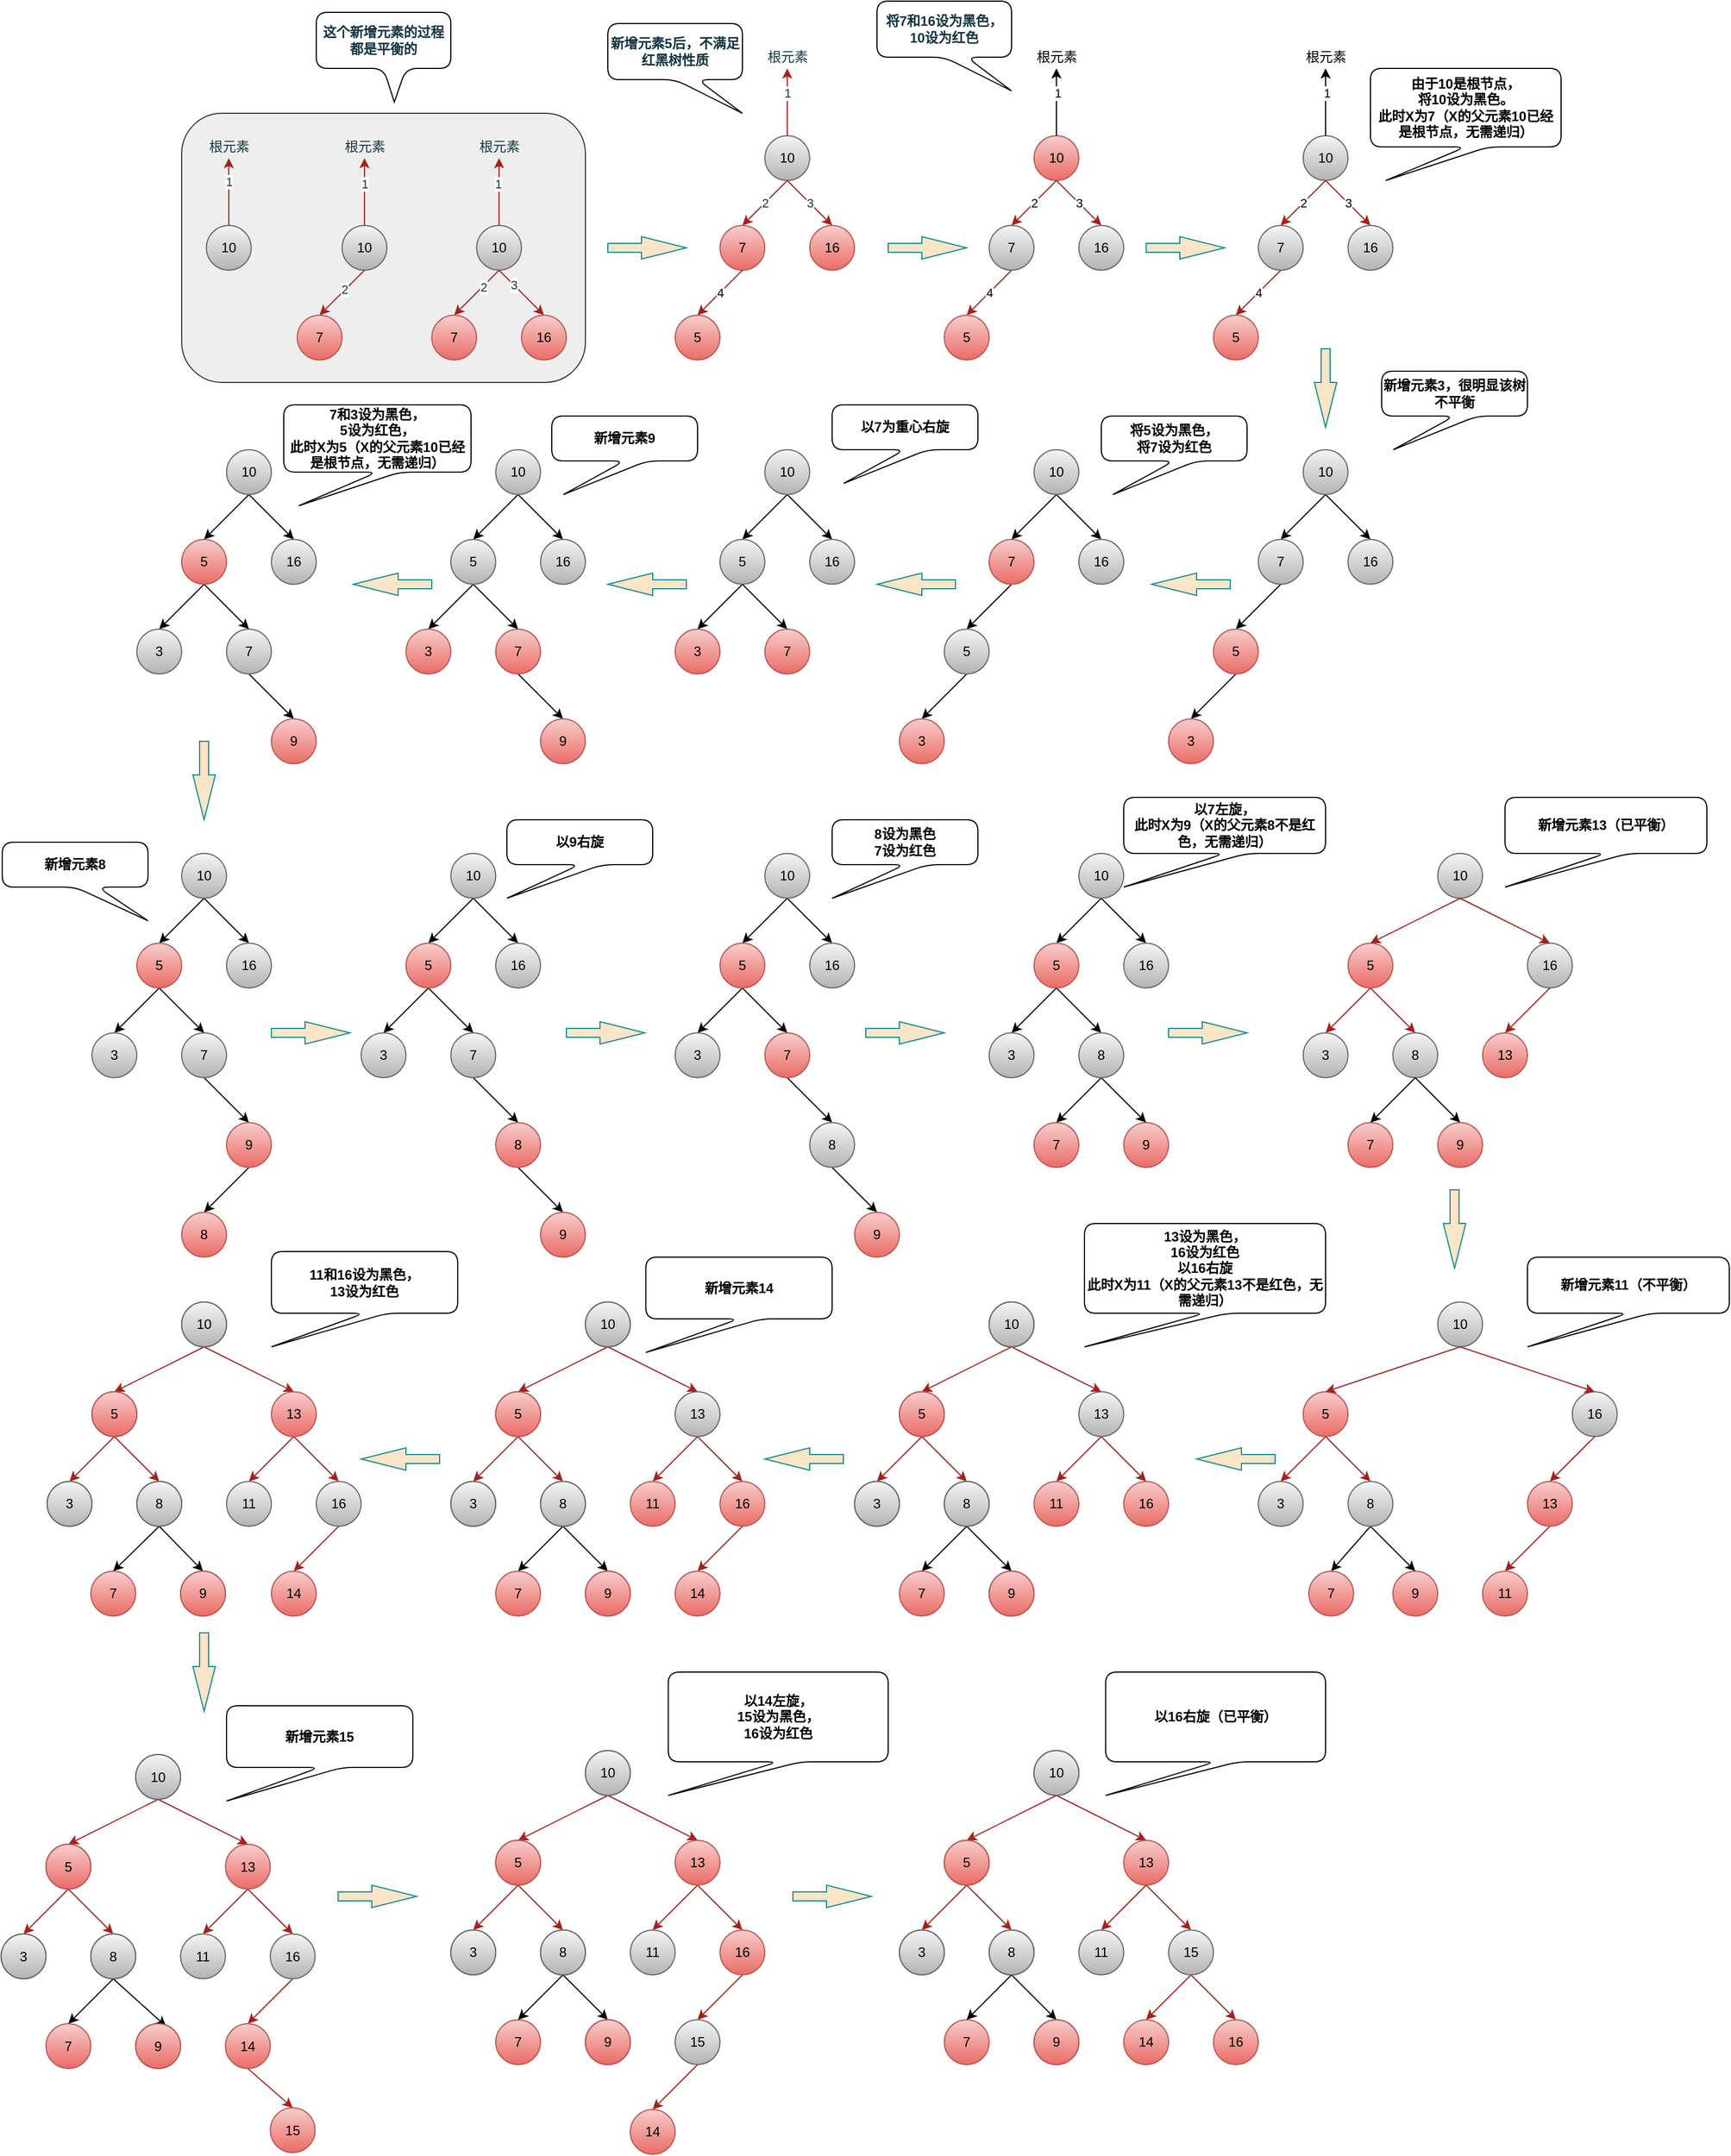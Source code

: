 <mxfile version="14.8.6" type="github">
  <diagram id="RBuBmUdtF5p_911Tt1P1" name="第 1 页">
    <mxGraphModel dx="1008" dy="953" grid="1" gridSize="10" guides="1" tooltips="1" connect="1" arrows="1" fold="1" page="0" pageScale="1" pageWidth="827" pageHeight="1169" background="#ffffff" math="0" shadow="0">
      <root>
        <mxCell id="0" />
        <mxCell id="1" parent="0" />
        <mxCell id="MB37Xbq3W8sEPBoul8G4-47" value="" style="rounded=1;whiteSpace=wrap;html=1;glass=0;fillColor=#eeeeee;strokeColor=#36393d;shadow=0;sketch=0;" parent="1" vertex="1">
          <mxGeometry x="200" y="20" width="360" height="240" as="geometry" />
        </mxCell>
        <mxCell id="MB37Xbq3W8sEPBoul8G4-13" value="" style="group;fontColor=#143642;" parent="1" vertex="1" connectable="0">
          <mxGeometry x="217" y="40" width="50" height="120" as="geometry" />
        </mxCell>
        <mxCell id="MB37Xbq3W8sEPBoul8G4-1" value="10" style="ellipse;whiteSpace=wrap;html=1;aspect=fixed;fillColor=#f5f5f5;strokeColor=#666666;gradientColor=#b3b3b3;" parent="MB37Xbq3W8sEPBoul8G4-13" vertex="1">
          <mxGeometry x="5" y="80" width="40" height="40" as="geometry" />
        </mxCell>
        <mxCell id="MB37Xbq3W8sEPBoul8G4-4" value="根元素" style="text;html=1;align=center;verticalAlign=middle;resizable=0;points=[];autosize=1;strokeColor=none;fontColor=#143642;" parent="MB37Xbq3W8sEPBoul8G4-13" vertex="1">
          <mxGeometry width="50" height="20" as="geometry" />
        </mxCell>
        <mxCell id="MB37Xbq3W8sEPBoul8G4-6" value="" style="edgeStyle=orthogonalEdgeStyle;rounded=0;orthogonalLoop=1;jettySize=auto;html=1;labelBackgroundColor=#DAD2D8;strokeColor=#A8201A;fontColor=#143642;" parent="MB37Xbq3W8sEPBoul8G4-13" source="MB37Xbq3W8sEPBoul8G4-1" target="MB37Xbq3W8sEPBoul8G4-4" edge="1">
          <mxGeometry relative="1" as="geometry" />
        </mxCell>
        <mxCell id="MB37Xbq3W8sEPBoul8G4-54" value="1" style="edgeLabel;html=1;align=center;verticalAlign=middle;resizable=0;points=[];fontColor=#143642;" parent="MB37Xbq3W8sEPBoul8G4-6" vertex="1" connectable="0">
          <mxGeometry x="0.302" relative="1" as="geometry">
            <mxPoint as="offset" />
          </mxGeometry>
        </mxCell>
        <mxCell id="MB37Xbq3W8sEPBoul8G4-20" value="" style="group;fontColor=#143642;" parent="1" vertex="1" connectable="0">
          <mxGeometry x="303" y="40" width="85" height="200" as="geometry" />
        </mxCell>
        <mxCell id="MB37Xbq3W8sEPBoul8G4-8" value="7" style="ellipse;whiteSpace=wrap;html=1;aspect=fixed;fillColor=#f8cecc;strokeColor=#b85450;gradientColor=#ea6b66;" parent="MB37Xbq3W8sEPBoul8G4-20" vertex="1">
          <mxGeometry y="160" width="40" height="40" as="geometry" />
        </mxCell>
        <mxCell id="MB37Xbq3W8sEPBoul8G4-14" value="" style="group;fontColor=#143642;" parent="MB37Xbq3W8sEPBoul8G4-20" vertex="1" connectable="0">
          <mxGeometry x="35" width="50" height="120" as="geometry" />
        </mxCell>
        <mxCell id="MB37Xbq3W8sEPBoul8G4-15" value="10" style="ellipse;whiteSpace=wrap;html=1;aspect=fixed;fillColor=#f5f5f5;strokeColor=#666666;gradientColor=#b3b3b3;" parent="MB37Xbq3W8sEPBoul8G4-14" vertex="1">
          <mxGeometry x="5" y="80" width="40" height="40" as="geometry" />
        </mxCell>
        <mxCell id="MB37Xbq3W8sEPBoul8G4-16" value="根元素" style="text;html=1;align=center;verticalAlign=middle;resizable=0;points=[];autosize=1;strokeColor=none;fontColor=#143642;" parent="MB37Xbq3W8sEPBoul8G4-14" vertex="1">
          <mxGeometry width="50" height="20" as="geometry" />
        </mxCell>
        <mxCell id="MB37Xbq3W8sEPBoul8G4-17" value="" style="edgeStyle=orthogonalEdgeStyle;rounded=0;orthogonalLoop=1;jettySize=auto;html=1;labelBackgroundColor=#DAD2D8;strokeColor=#A8201A;fontColor=#143642;" parent="MB37Xbq3W8sEPBoul8G4-14" source="MB37Xbq3W8sEPBoul8G4-15" target="MB37Xbq3W8sEPBoul8G4-16" edge="1">
          <mxGeometry relative="1" as="geometry" />
        </mxCell>
        <mxCell id="MB37Xbq3W8sEPBoul8G4-55" value="1" style="edgeLabel;html=1;align=center;verticalAlign=middle;resizable=0;points=[];fontColor=#143642;" parent="MB37Xbq3W8sEPBoul8G4-17" vertex="1" connectable="0">
          <mxGeometry x="0.256" relative="1" as="geometry">
            <mxPoint as="offset" />
          </mxGeometry>
        </mxCell>
        <mxCell id="MB37Xbq3W8sEPBoul8G4-19" style="rounded=0;orthogonalLoop=1;jettySize=auto;html=1;exitX=0.5;exitY=1;exitDx=0;exitDy=0;entryX=0.5;entryY=0;entryDx=0;entryDy=0;labelBackgroundColor=#DAD2D8;strokeColor=#A8201A;fontColor=#143642;" parent="MB37Xbq3W8sEPBoul8G4-20" source="MB37Xbq3W8sEPBoul8G4-15" target="MB37Xbq3W8sEPBoul8G4-8" edge="1">
          <mxGeometry relative="1" as="geometry" />
        </mxCell>
        <mxCell id="MB37Xbq3W8sEPBoul8G4-51" value="2" style="edgeLabel;html=1;align=center;verticalAlign=middle;resizable=0;points=[];fontColor=#143642;" parent="MB37Xbq3W8sEPBoul8G4-19" vertex="1" connectable="0">
          <mxGeometry x="-0.222" y="2" relative="1" as="geometry">
            <mxPoint x="-4" as="offset" />
          </mxGeometry>
        </mxCell>
        <mxCell id="MB37Xbq3W8sEPBoul8G4-22" value="7" style="ellipse;whiteSpace=wrap;html=1;aspect=fixed;fillColor=#f8cecc;strokeColor=#b85450;gradientColor=#ea6b66;" parent="1" vertex="1">
          <mxGeometry x="423" y="200" width="40" height="40" as="geometry" />
        </mxCell>
        <mxCell id="MB37Xbq3W8sEPBoul8G4-23" value="" style="group;fontColor=#143642;" parent="1" vertex="1" connectable="0">
          <mxGeometry x="458" y="40" width="50" height="120" as="geometry" />
        </mxCell>
        <mxCell id="MB37Xbq3W8sEPBoul8G4-24" value="10" style="ellipse;whiteSpace=wrap;html=1;aspect=fixed;fillColor=#f5f5f5;strokeColor=#666666;gradientColor=#b3b3b3;" parent="MB37Xbq3W8sEPBoul8G4-23" vertex="1">
          <mxGeometry x="5" y="80" width="40" height="40" as="geometry" />
        </mxCell>
        <mxCell id="MB37Xbq3W8sEPBoul8G4-25" value="根元素" style="text;html=1;align=center;verticalAlign=middle;resizable=0;points=[];autosize=1;strokeColor=none;fontColor=#143642;" parent="MB37Xbq3W8sEPBoul8G4-23" vertex="1">
          <mxGeometry width="50" height="20" as="geometry" />
        </mxCell>
        <mxCell id="MB37Xbq3W8sEPBoul8G4-26" value="" style="edgeStyle=orthogonalEdgeStyle;rounded=0;orthogonalLoop=1;jettySize=auto;html=1;labelBackgroundColor=#DAD2D8;strokeColor=#A8201A;fontColor=#143642;" parent="MB37Xbq3W8sEPBoul8G4-23" source="MB37Xbq3W8sEPBoul8G4-24" target="MB37Xbq3W8sEPBoul8G4-25" edge="1">
          <mxGeometry relative="1" as="geometry" />
        </mxCell>
        <mxCell id="MB37Xbq3W8sEPBoul8G4-56" value="1" style="edgeLabel;html=1;align=center;verticalAlign=middle;resizable=0;points=[];fontColor=#143642;" parent="MB37Xbq3W8sEPBoul8G4-26" vertex="1" connectable="0">
          <mxGeometry x="0.233" y="1" relative="1" as="geometry">
            <mxPoint as="offset" />
          </mxGeometry>
        </mxCell>
        <mxCell id="MB37Xbq3W8sEPBoul8G4-28" style="rounded=0;orthogonalLoop=1;jettySize=auto;html=1;exitX=0.5;exitY=1;exitDx=0;exitDy=0;entryX=0.5;entryY=0;entryDx=0;entryDy=0;labelBackgroundColor=#DAD2D8;strokeColor=#A8201A;fontColor=#143642;" parent="1" source="MB37Xbq3W8sEPBoul8G4-24" target="MB37Xbq3W8sEPBoul8G4-22" edge="1">
          <mxGeometry x="423" y="40" as="geometry" />
        </mxCell>
        <mxCell id="MB37Xbq3W8sEPBoul8G4-52" value="2" style="edgeLabel;html=1;align=center;verticalAlign=middle;resizable=0;points=[];fontColor=#143642;" parent="MB37Xbq3W8sEPBoul8G4-28" vertex="1" connectable="0">
          <mxGeometry relative="1" as="geometry">
            <mxPoint x="6" y="-5" as="offset" />
          </mxGeometry>
        </mxCell>
        <mxCell id="MB37Xbq3W8sEPBoul8G4-29" value="16" style="ellipse;whiteSpace=wrap;html=1;aspect=fixed;fillColor=#f8cecc;strokeColor=#b85450;gradientColor=#ea6b66;" parent="1" vertex="1">
          <mxGeometry x="503" y="200" width="40" height="40" as="geometry" />
        </mxCell>
        <mxCell id="MB37Xbq3W8sEPBoul8G4-30" style="edgeStyle=none;rounded=0;orthogonalLoop=1;jettySize=auto;html=1;exitX=0.5;exitY=1;exitDx=0;exitDy=0;entryX=0.5;entryY=0;entryDx=0;entryDy=0;labelBackgroundColor=#DAD2D8;strokeColor=#A8201A;fontColor=#143642;" parent="1" source="MB37Xbq3W8sEPBoul8G4-24" target="MB37Xbq3W8sEPBoul8G4-29" edge="1">
          <mxGeometry x="217" y="40" as="geometry" />
        </mxCell>
        <mxCell id="MB37Xbq3W8sEPBoul8G4-53" value="3" style="edgeLabel;html=1;align=center;verticalAlign=middle;resizable=0;points=[];fontColor=#143642;" parent="MB37Xbq3W8sEPBoul8G4-30" vertex="1" connectable="0">
          <mxGeometry relative="1" as="geometry">
            <mxPoint x="-7" y="-7" as="offset" />
          </mxGeometry>
        </mxCell>
        <mxCell id="MB37Xbq3W8sEPBoul8G4-73" value="" style="html=1;shadow=0;dashed=0;align=center;verticalAlign=middle;shape=mxgraph.arrows2.arrow;dy=0.6;dx=40;notch=0;rounded=1;glass=0;sketch=0;fontColor=#143642;strokeColor=#0F8B8D;fillColor=#FAE5C7;" parent="1" vertex="1">
          <mxGeometry x="580" y="130" width="70" height="20" as="geometry" />
        </mxCell>
        <mxCell id="5Z_JWHFTvRfyE_uImuRY-12" value="" style="group" parent="1" vertex="1" connectable="0">
          <mxGeometry x="640" y="-40" width="160" height="280" as="geometry" />
        </mxCell>
        <mxCell id="MB37Xbq3W8sEPBoul8G4-35" value="7" style="ellipse;whiteSpace=wrap;html=1;aspect=fixed;fillColor=#f8cecc;strokeColor=#b85450;gradientColor=#ea6b66;" parent="5Z_JWHFTvRfyE_uImuRY-12" vertex="1">
          <mxGeometry x="40" y="160" width="40" height="40" as="geometry" />
        </mxCell>
        <mxCell id="MB37Xbq3W8sEPBoul8G4-36" value="" style="group;fontColor=#143642;" parent="5Z_JWHFTvRfyE_uImuRY-12" vertex="1" connectable="0">
          <mxGeometry x="75" width="50" height="120" as="geometry" />
        </mxCell>
        <mxCell id="MB37Xbq3W8sEPBoul8G4-37" value="10" style="ellipse;whiteSpace=wrap;html=1;aspect=fixed;fillColor=#f5f5f5;strokeColor=#666666;gradientColor=#b3b3b3;" parent="MB37Xbq3W8sEPBoul8G4-36" vertex="1">
          <mxGeometry x="5" y="80" width="40" height="40" as="geometry" />
        </mxCell>
        <mxCell id="MB37Xbq3W8sEPBoul8G4-38" value="根元素" style="text;html=1;align=center;verticalAlign=middle;resizable=0;points=[];autosize=1;strokeColor=none;fontColor=#143642;" parent="MB37Xbq3W8sEPBoul8G4-36" vertex="1">
          <mxGeometry width="50" height="20" as="geometry" />
        </mxCell>
        <mxCell id="MB37Xbq3W8sEPBoul8G4-39" value="" style="edgeStyle=orthogonalEdgeStyle;rounded=0;orthogonalLoop=1;jettySize=auto;html=1;labelBackgroundColor=#DAD2D8;strokeColor=#A8201A;fontColor=#143642;" parent="MB37Xbq3W8sEPBoul8G4-36" source="MB37Xbq3W8sEPBoul8G4-37" target="MB37Xbq3W8sEPBoul8G4-38" edge="1">
          <mxGeometry relative="1" as="geometry" />
        </mxCell>
        <mxCell id="MB37Xbq3W8sEPBoul8G4-66" value="1" style="edgeLabel;html=1;align=center;verticalAlign=middle;resizable=0;points=[];fontColor=#143642;" parent="MB37Xbq3W8sEPBoul8G4-39" vertex="1" connectable="0">
          <mxGeometry x="0.279" relative="1" as="geometry">
            <mxPoint as="offset" />
          </mxGeometry>
        </mxCell>
        <mxCell id="MB37Xbq3W8sEPBoul8G4-41" style="rounded=0;orthogonalLoop=1;jettySize=auto;html=1;exitX=0.5;exitY=1;exitDx=0;exitDy=0;entryX=0.5;entryY=0;entryDx=0;entryDy=0;labelBackgroundColor=#DAD2D8;strokeColor=#A8201A;fontColor=#143642;" parent="5Z_JWHFTvRfyE_uImuRY-12" source="MB37Xbq3W8sEPBoul8G4-37" target="MB37Xbq3W8sEPBoul8G4-35" edge="1">
          <mxGeometry x="640" y="40" as="geometry" />
        </mxCell>
        <mxCell id="MB37Xbq3W8sEPBoul8G4-64" value="2" style="edgeLabel;html=1;align=center;verticalAlign=middle;resizable=0;points=[];fontColor=#143642;" parent="MB37Xbq3W8sEPBoul8G4-41" vertex="1" connectable="0">
          <mxGeometry relative="1" as="geometry">
            <mxPoint as="offset" />
          </mxGeometry>
        </mxCell>
        <mxCell id="MB37Xbq3W8sEPBoul8G4-42" value="16" style="ellipse;whiteSpace=wrap;html=1;aspect=fixed;fillColor=#f8cecc;strokeColor=#b85450;gradientColor=#ea6b66;" parent="5Z_JWHFTvRfyE_uImuRY-12" vertex="1">
          <mxGeometry x="120" y="160" width="40" height="40" as="geometry" />
        </mxCell>
        <mxCell id="MB37Xbq3W8sEPBoul8G4-44" value="5" style="ellipse;whiteSpace=wrap;html=1;aspect=fixed;fillColor=#f8cecc;strokeColor=#b85450;gradientColor=#ea6b66;" parent="5Z_JWHFTvRfyE_uImuRY-12" vertex="1">
          <mxGeometry y="240" width="40" height="40" as="geometry" />
        </mxCell>
        <mxCell id="MB37Xbq3W8sEPBoul8G4-43" style="edgeStyle=none;rounded=0;orthogonalLoop=1;jettySize=auto;html=1;exitX=0.5;exitY=1;exitDx=0;exitDy=0;entryX=0.5;entryY=0;entryDx=0;entryDy=0;labelBackgroundColor=#DAD2D8;strokeColor=#A8201A;fontColor=#143642;" parent="5Z_JWHFTvRfyE_uImuRY-12" source="MB37Xbq3W8sEPBoul8G4-37" target="MB37Xbq3W8sEPBoul8G4-42" edge="1">
          <mxGeometry x="600" y="40" as="geometry" />
        </mxCell>
        <mxCell id="MB37Xbq3W8sEPBoul8G4-65" value="3" style="edgeLabel;html=1;align=center;verticalAlign=middle;resizable=0;points=[];fontColor=#143642;" parent="MB37Xbq3W8sEPBoul8G4-43" vertex="1" connectable="0">
          <mxGeometry relative="1" as="geometry">
            <mxPoint as="offset" />
          </mxGeometry>
        </mxCell>
        <mxCell id="MB37Xbq3W8sEPBoul8G4-77" style="rounded=0;sketch=0;orthogonalLoop=1;jettySize=auto;html=1;exitX=0.5;exitY=1;exitDx=0;exitDy=0;entryX=0.5;entryY=0;entryDx=0;entryDy=0;fontColor=#143642;fillColor=#f8cecc;strokeColor=#A8201A;" parent="5Z_JWHFTvRfyE_uImuRY-12" source="MB37Xbq3W8sEPBoul8G4-35" target="MB37Xbq3W8sEPBoul8G4-44" edge="1">
          <mxGeometry relative="1" as="geometry" />
        </mxCell>
        <mxCell id="5Z_JWHFTvRfyE_uImuRY-3" value="4" style="edgeLabel;html=1;align=center;verticalAlign=middle;resizable=0;points=[];" parent="MB37Xbq3W8sEPBoul8G4-77" vertex="1" connectable="0">
          <mxGeometry x="-0.306" y="-1" relative="1" as="geometry">
            <mxPoint x="-6" y="7" as="offset" />
          </mxGeometry>
        </mxCell>
        <mxCell id="5Z_JWHFTvRfyE_uImuRY-57" value="&lt;span style=&quot;color: rgb(20 , 54 , 66) ; font-weight: 700&quot;&gt;新增元素5后，不满足红黑树性质&lt;/span&gt;" style="shape=callout;whiteSpace=wrap;html=1;perimeter=calloutPerimeter;rounded=1;position2=1;" parent="5Z_JWHFTvRfyE_uImuRY-12" vertex="1">
          <mxGeometry x="-60" y="-20" width="120" height="80" as="geometry" />
        </mxCell>
        <mxCell id="5Z_JWHFTvRfyE_uImuRY-28" value="" style="group" parent="1" vertex="1" connectable="0">
          <mxGeometry x="880" y="40" width="160" height="200" as="geometry" />
        </mxCell>
        <mxCell id="5Z_JWHFTvRfyE_uImuRY-4" value="10" style="ellipse;whiteSpace=wrap;html=1;aspect=fixed;fillColor=#f8cecc;strokeColor=#b85450;gradientColor=#ea6b66;" parent="5Z_JWHFTvRfyE_uImuRY-28" vertex="1">
          <mxGeometry x="80" width="40" height="40" as="geometry" />
        </mxCell>
        <mxCell id="5Z_JWHFTvRfyE_uImuRY-5" value="7" style="ellipse;whiteSpace=wrap;html=1;aspect=fixed;fillColor=#f5f5f5;strokeColor=#666666;gradientColor=#b3b3b3;" parent="5Z_JWHFTvRfyE_uImuRY-28" vertex="1">
          <mxGeometry x="40" y="80" width="40" height="40" as="geometry" />
        </mxCell>
        <mxCell id="5Z_JWHFTvRfyE_uImuRY-6" value="16" style="ellipse;whiteSpace=wrap;html=1;aspect=fixed;fillColor=#f5f5f5;strokeColor=#666666;gradientColor=#b3b3b3;" parent="5Z_JWHFTvRfyE_uImuRY-28" vertex="1">
          <mxGeometry x="120" y="80" width="40" height="40" as="geometry" />
        </mxCell>
        <mxCell id="5Z_JWHFTvRfyE_uImuRY-7" value="5" style="ellipse;whiteSpace=wrap;html=1;aspect=fixed;fillColor=#f8cecc;strokeColor=#b85450;gradientColor=#ea6b66;" parent="5Z_JWHFTvRfyE_uImuRY-28" vertex="1">
          <mxGeometry y="160" width="40" height="40" as="geometry" />
        </mxCell>
        <mxCell id="5Z_JWHFTvRfyE_uImuRY-8" style="rounded=0;orthogonalLoop=1;jettySize=auto;html=1;exitX=0.5;exitY=1;exitDx=0;exitDy=0;entryX=0.5;entryY=0;entryDx=0;entryDy=0;strokeColor=#A8201A;" parent="5Z_JWHFTvRfyE_uImuRY-28" source="5Z_JWHFTvRfyE_uImuRY-4" target="5Z_JWHFTvRfyE_uImuRY-5" edge="1">
          <mxGeometry x="900" y="40" as="geometry" />
        </mxCell>
        <mxCell id="5Z_JWHFTvRfyE_uImuRY-33" value="2" style="edgeLabel;html=1;align=center;verticalAlign=middle;resizable=0;points=[];" parent="5Z_JWHFTvRfyE_uImuRY-8" vertex="1" connectable="0">
          <mxGeometry relative="1" as="geometry">
            <mxPoint as="offset" />
          </mxGeometry>
        </mxCell>
        <mxCell id="5Z_JWHFTvRfyE_uImuRY-9" style="edgeStyle=none;rounded=0;orthogonalLoop=1;jettySize=auto;html=1;exitX=0.5;exitY=1;exitDx=0;exitDy=0;entryX=0.5;entryY=0;entryDx=0;entryDy=0;strokeColor=#A8201A;" parent="5Z_JWHFTvRfyE_uImuRY-28" source="5Z_JWHFTvRfyE_uImuRY-4" target="5Z_JWHFTvRfyE_uImuRY-6" edge="1">
          <mxGeometry x="900" y="40" as="geometry" />
        </mxCell>
        <mxCell id="5Z_JWHFTvRfyE_uImuRY-34" value="3" style="edgeLabel;html=1;align=center;verticalAlign=middle;resizable=0;points=[];" parent="5Z_JWHFTvRfyE_uImuRY-9" vertex="1" connectable="0">
          <mxGeometry relative="1" as="geometry">
            <mxPoint as="offset" />
          </mxGeometry>
        </mxCell>
        <mxCell id="5Z_JWHFTvRfyE_uImuRY-10" style="edgeStyle=none;rounded=0;orthogonalLoop=1;jettySize=auto;html=1;exitX=0.5;exitY=1;exitDx=0;exitDy=0;entryX=0.5;entryY=0;entryDx=0;entryDy=0;strokeColor=#A8201A;" parent="5Z_JWHFTvRfyE_uImuRY-28" source="5Z_JWHFTvRfyE_uImuRY-5" target="5Z_JWHFTvRfyE_uImuRY-7" edge="1">
          <mxGeometry x="900" y="40" as="geometry" />
        </mxCell>
        <mxCell id="5Z_JWHFTvRfyE_uImuRY-35" value="4" style="edgeLabel;html=1;align=center;verticalAlign=middle;resizable=0;points=[];" parent="5Z_JWHFTvRfyE_uImuRY-10" vertex="1" connectable="0">
          <mxGeometry relative="1" as="geometry">
            <mxPoint as="offset" />
          </mxGeometry>
        </mxCell>
        <mxCell id="5Z_JWHFTvRfyE_uImuRY-30" value="根元素" style="text;html=1;align=center;verticalAlign=middle;resizable=0;points=[];autosize=1;strokeColor=none;" parent="1" vertex="1">
          <mxGeometry x="955" y="-40" width="50" height="20" as="geometry" />
        </mxCell>
        <mxCell id="5Z_JWHFTvRfyE_uImuRY-31" value="" style="edgeStyle=none;rounded=0;orthogonalLoop=1;jettySize=auto;html=1;strokeColor=#030303;" parent="1" source="5Z_JWHFTvRfyE_uImuRY-4" target="5Z_JWHFTvRfyE_uImuRY-30" edge="1">
          <mxGeometry relative="1" as="geometry" />
        </mxCell>
        <mxCell id="5Z_JWHFTvRfyE_uImuRY-32" value="1" style="edgeLabel;html=1;align=center;verticalAlign=middle;resizable=0;points=[];" parent="5Z_JWHFTvRfyE_uImuRY-31" vertex="1" connectable="0">
          <mxGeometry x="0.261" y="-1" relative="1" as="geometry">
            <mxPoint as="offset" />
          </mxGeometry>
        </mxCell>
        <mxCell id="5Z_JWHFTvRfyE_uImuRY-37" value="" style="html=1;shadow=0;dashed=0;align=center;verticalAlign=middle;shape=mxgraph.arrows2.arrow;dy=0.6;dx=40;notch=0;rounded=1;glass=0;sketch=0;fontColor=#143642;strokeColor=#0F8B8D;fillColor=#FAE5C7;" parent="1" vertex="1">
          <mxGeometry x="830" y="130" width="70" height="20" as="geometry" />
        </mxCell>
        <mxCell id="5Z_JWHFTvRfyE_uImuRY-41" value="10" style="ellipse;whiteSpace=wrap;html=1;aspect=fixed;fillColor=#f5f5f5;strokeColor=#666666;gradientColor=#b3b3b3;" parent="1" vertex="1">
          <mxGeometry x="1200" y="40" width="40" height="40" as="geometry" />
        </mxCell>
        <mxCell id="5Z_JWHFTvRfyE_uImuRY-42" value="7" style="ellipse;whiteSpace=wrap;html=1;aspect=fixed;fillColor=#f5f5f5;strokeColor=#666666;gradientColor=#b3b3b3;" parent="1" vertex="1">
          <mxGeometry x="1160" y="120" width="40" height="40" as="geometry" />
        </mxCell>
        <mxCell id="5Z_JWHFTvRfyE_uImuRY-43" value="16" style="ellipse;whiteSpace=wrap;html=1;aspect=fixed;fillColor=#f5f5f5;strokeColor=#666666;gradientColor=#b3b3b3;" parent="1" vertex="1">
          <mxGeometry x="1240" y="120" width="40" height="40" as="geometry" />
        </mxCell>
        <mxCell id="5Z_JWHFTvRfyE_uImuRY-44" value="5" style="ellipse;whiteSpace=wrap;html=1;aspect=fixed;fillColor=#f8cecc;strokeColor=#b85450;gradientColor=#ea6b66;" parent="1" vertex="1">
          <mxGeometry x="1120" y="200" width="40" height="40" as="geometry" />
        </mxCell>
        <mxCell id="5Z_JWHFTvRfyE_uImuRY-45" style="rounded=0;orthogonalLoop=1;jettySize=auto;html=1;exitX=0.5;exitY=1;exitDx=0;exitDy=0;entryX=0.5;entryY=0;entryDx=0;entryDy=0;strokeColor=#A8201A;" parent="1" source="5Z_JWHFTvRfyE_uImuRY-41" target="5Z_JWHFTvRfyE_uImuRY-42" edge="1">
          <mxGeometry x="1140" y="40" as="geometry" />
        </mxCell>
        <mxCell id="5Z_JWHFTvRfyE_uImuRY-46" value="2" style="edgeLabel;html=1;align=center;verticalAlign=middle;resizable=0;points=[];" parent="5Z_JWHFTvRfyE_uImuRY-45" vertex="1" connectable="0">
          <mxGeometry relative="1" as="geometry">
            <mxPoint as="offset" />
          </mxGeometry>
        </mxCell>
        <mxCell id="5Z_JWHFTvRfyE_uImuRY-47" style="edgeStyle=none;rounded=0;orthogonalLoop=1;jettySize=auto;html=1;exitX=0.5;exitY=1;exitDx=0;exitDy=0;entryX=0.5;entryY=0;entryDx=0;entryDy=0;strokeColor=#A8201A;" parent="1" source="5Z_JWHFTvRfyE_uImuRY-41" target="5Z_JWHFTvRfyE_uImuRY-43" edge="1">
          <mxGeometry x="1140" y="40" as="geometry" />
        </mxCell>
        <mxCell id="5Z_JWHFTvRfyE_uImuRY-48" value="3" style="edgeLabel;html=1;align=center;verticalAlign=middle;resizable=0;points=[];" parent="5Z_JWHFTvRfyE_uImuRY-47" vertex="1" connectable="0">
          <mxGeometry relative="1" as="geometry">
            <mxPoint as="offset" />
          </mxGeometry>
        </mxCell>
        <mxCell id="5Z_JWHFTvRfyE_uImuRY-49" style="edgeStyle=none;rounded=0;orthogonalLoop=1;jettySize=auto;html=1;exitX=0.5;exitY=1;exitDx=0;exitDy=0;entryX=0.5;entryY=0;entryDx=0;entryDy=0;strokeColor=#A8201A;" parent="1" source="5Z_JWHFTvRfyE_uImuRY-42" target="5Z_JWHFTvRfyE_uImuRY-44" edge="1">
          <mxGeometry x="1140" y="40" as="geometry" />
        </mxCell>
        <mxCell id="5Z_JWHFTvRfyE_uImuRY-50" value="4" style="edgeLabel;html=1;align=center;verticalAlign=middle;resizable=0;points=[];" parent="5Z_JWHFTvRfyE_uImuRY-49" vertex="1" connectable="0">
          <mxGeometry relative="1" as="geometry">
            <mxPoint as="offset" />
          </mxGeometry>
        </mxCell>
        <mxCell id="5Z_JWHFTvRfyE_uImuRY-51" value="根元素" style="text;html=1;align=center;verticalAlign=middle;resizable=0;points=[];autosize=1;strokeColor=none;" parent="1" vertex="1">
          <mxGeometry x="1195" y="-40" width="50" height="20" as="geometry" />
        </mxCell>
        <mxCell id="5Z_JWHFTvRfyE_uImuRY-52" value="" style="edgeStyle=none;rounded=0;orthogonalLoop=1;jettySize=auto;html=1;strokeColor=#030303;" parent="1" source="5Z_JWHFTvRfyE_uImuRY-41" target="5Z_JWHFTvRfyE_uImuRY-51" edge="1">
          <mxGeometry relative="1" as="geometry" />
        </mxCell>
        <mxCell id="5Z_JWHFTvRfyE_uImuRY-53" value="1" style="edgeLabel;html=1;align=center;verticalAlign=middle;resizable=0;points=[];" parent="5Z_JWHFTvRfyE_uImuRY-52" vertex="1" connectable="0">
          <mxGeometry x="0.261" y="-1" relative="1" as="geometry">
            <mxPoint as="offset" />
          </mxGeometry>
        </mxCell>
        <mxCell id="5Z_JWHFTvRfyE_uImuRY-54" value="" style="html=1;shadow=0;dashed=0;align=center;verticalAlign=middle;shape=mxgraph.arrows2.arrow;dy=0.6;dx=40;notch=0;rounded=1;glass=0;sketch=0;fontColor=#143642;strokeColor=#0F8B8D;fillColor=#FAE5C7;" parent="1" vertex="1">
          <mxGeometry x="1060" y="130" width="70" height="20" as="geometry" />
        </mxCell>
        <mxCell id="5Z_JWHFTvRfyE_uImuRY-55" value="由于10是根节点，&lt;br&gt;将10设为黑色。&lt;br&gt;此时X为7（X的父元素10已经是根节点，无需递归）" style="shape=callout;whiteSpace=wrap;html=1;perimeter=calloutPerimeter;position2=0.08;rounded=1;fontStyle=1" parent="1" vertex="1">
          <mxGeometry x="1260" y="-20" width="170" height="100" as="geometry" />
        </mxCell>
        <mxCell id="5Z_JWHFTvRfyE_uImuRY-59" value="&lt;font color=&quot;#143642&quot;&gt;&lt;b&gt;将7和16设为黑色，&lt;br&gt;10设为红色&lt;br&gt;&lt;/b&gt;&lt;/font&gt;" style="shape=callout;whiteSpace=wrap;html=1;perimeter=calloutPerimeter;rounded=1;position2=1;" parent="1" vertex="1">
          <mxGeometry x="820" y="-80" width="120" height="80" as="geometry" />
        </mxCell>
        <mxCell id="5Z_JWHFTvRfyE_uImuRY-61" value="&lt;span style=&quot;color: rgb(20 , 54 , 66) ; font-weight: 700&quot;&gt;这个新增元素的过程都是平衡的&lt;/span&gt;" style="shape=callout;whiteSpace=wrap;html=1;perimeter=calloutPerimeter;rounded=1;position2=0.58;" parent="1" vertex="1">
          <mxGeometry x="320" y="-70" width="120" height="80" as="geometry" />
        </mxCell>
        <mxCell id="5Z_JWHFTvRfyE_uImuRY-65" value="" style="html=1;shadow=0;dashed=0;align=center;verticalAlign=middle;shape=mxgraph.arrows2.arrow;dy=0.6;dx=40;notch=0;rounded=1;glass=0;sketch=0;fontColor=#143642;strokeColor=#0F8B8D;fillColor=#FAE5C7;direction=south;" parent="1" vertex="1">
          <mxGeometry x="1210" y="230" width="20" height="70" as="geometry" />
        </mxCell>
        <mxCell id="5Z_JWHFTvRfyE_uImuRY-71" style="edgeStyle=none;rounded=0;orthogonalLoop=1;jettySize=auto;html=1;exitX=0.5;exitY=1;exitDx=0;exitDy=0;entryX=0.5;entryY=0;entryDx=0;entryDy=0;strokeColor=#030303;" parent="1" source="5Z_JWHFTvRfyE_uImuRY-66" target="5Z_JWHFTvRfyE_uImuRY-67" edge="1">
          <mxGeometry relative="1" as="geometry" />
        </mxCell>
        <mxCell id="5Z_JWHFTvRfyE_uImuRY-72" style="edgeStyle=none;rounded=0;orthogonalLoop=1;jettySize=auto;html=1;exitX=0.5;exitY=1;exitDx=0;exitDy=0;entryX=0.5;entryY=0;entryDx=0;entryDy=0;strokeColor=#030303;" parent="1" source="5Z_JWHFTvRfyE_uImuRY-66" target="5Z_JWHFTvRfyE_uImuRY-68" edge="1">
          <mxGeometry relative="1" as="geometry" />
        </mxCell>
        <mxCell id="5Z_JWHFTvRfyE_uImuRY-66" value="10" style="ellipse;whiteSpace=wrap;html=1;aspect=fixed;fillColor=#f5f5f5;strokeColor=#666666;gradientColor=#b3b3b3;" parent="1" vertex="1">
          <mxGeometry x="1200" y="320" width="40" height="40" as="geometry" />
        </mxCell>
        <mxCell id="5Z_JWHFTvRfyE_uImuRY-73" style="edgeStyle=none;rounded=0;orthogonalLoop=1;jettySize=auto;html=1;exitX=0.5;exitY=1;exitDx=0;exitDy=0;entryX=0.5;entryY=0;entryDx=0;entryDy=0;strokeColor=#030303;" parent="1" source="5Z_JWHFTvRfyE_uImuRY-67" target="5Z_JWHFTvRfyE_uImuRY-69" edge="1">
          <mxGeometry relative="1" as="geometry" />
        </mxCell>
        <mxCell id="5Z_JWHFTvRfyE_uImuRY-67" value="7" style="ellipse;whiteSpace=wrap;html=1;aspect=fixed;fillColor=#f5f5f5;strokeColor=#666666;gradientColor=#b3b3b3;" parent="1" vertex="1">
          <mxGeometry x="1160" y="400" width="40" height="40" as="geometry" />
        </mxCell>
        <mxCell id="5Z_JWHFTvRfyE_uImuRY-68" value="16" style="ellipse;whiteSpace=wrap;html=1;aspect=fixed;fillColor=#f5f5f5;strokeColor=#666666;gradientColor=#b3b3b3;" parent="1" vertex="1">
          <mxGeometry x="1240" y="400" width="40" height="40" as="geometry" />
        </mxCell>
        <mxCell id="5Z_JWHFTvRfyE_uImuRY-75" style="edgeStyle=none;rounded=0;orthogonalLoop=1;jettySize=auto;html=1;exitX=0.5;exitY=1;exitDx=0;exitDy=0;entryX=0.5;entryY=0;entryDx=0;entryDy=0;strokeColor=#030303;" parent="1" source="5Z_JWHFTvRfyE_uImuRY-69" target="5Z_JWHFTvRfyE_uImuRY-74" edge="1">
          <mxGeometry relative="1" as="geometry" />
        </mxCell>
        <mxCell id="5Z_JWHFTvRfyE_uImuRY-69" value="5" style="ellipse;whiteSpace=wrap;html=1;aspect=fixed;fillColor=#f8cecc;strokeColor=#b85450;gradientColor=#ea6b66;" parent="1" vertex="1">
          <mxGeometry x="1120" y="480" width="40" height="40" as="geometry" />
        </mxCell>
        <mxCell id="5Z_JWHFTvRfyE_uImuRY-70" value="新增元素3，很明显该树不平衡" style="shape=callout;whiteSpace=wrap;html=1;perimeter=calloutPerimeter;position2=0.08;rounded=1;fontStyle=1" parent="1" vertex="1">
          <mxGeometry x="1270" y="250" width="130" height="70" as="geometry" />
        </mxCell>
        <mxCell id="5Z_JWHFTvRfyE_uImuRY-74" value="3" style="ellipse;whiteSpace=wrap;html=1;aspect=fixed;fillColor=#f8cecc;strokeColor=#b85450;gradientColor=#ea6b66;" parent="1" vertex="1">
          <mxGeometry x="1080" y="560" width="40" height="40" as="geometry" />
        </mxCell>
        <mxCell id="5Z_JWHFTvRfyE_uImuRY-80" style="edgeStyle=none;rounded=0;orthogonalLoop=1;jettySize=auto;html=1;exitX=0.5;exitY=1;exitDx=0;exitDy=0;entryX=0.5;entryY=0;entryDx=0;entryDy=0;strokeColor=#030303;" parent="1" source="5Z_JWHFTvRfyE_uImuRY-84" target="5Z_JWHFTvRfyE_uImuRY-87" edge="1">
          <mxGeometry relative="1" as="geometry" />
        </mxCell>
        <mxCell id="5Z_JWHFTvRfyE_uImuRY-82" style="edgeStyle=none;rounded=0;orthogonalLoop=1;jettySize=auto;html=1;exitX=0.5;exitY=1;exitDx=0;exitDy=0;entryX=0.5;entryY=0;entryDx=0;entryDy=0;strokeColor=#030303;" parent="1" source="5Z_JWHFTvRfyE_uImuRY-84" target="5Z_JWHFTvRfyE_uImuRY-88" edge="1">
          <mxGeometry relative="1" as="geometry" />
        </mxCell>
        <mxCell id="5Z_JWHFTvRfyE_uImuRY-84" value="10" style="ellipse;whiteSpace=wrap;html=1;aspect=fixed;fillColor=#f5f5f5;strokeColor=#666666;gradientColor=#b3b3b3;" parent="1" vertex="1">
          <mxGeometry x="960" y="320" width="40" height="40" as="geometry" />
        </mxCell>
        <mxCell id="5Z_JWHFTvRfyE_uImuRY-85" style="edgeStyle=none;rounded=0;orthogonalLoop=1;jettySize=auto;html=1;exitX=0.5;exitY=1;exitDx=0;exitDy=0;entryX=0.5;entryY=0;entryDx=0;entryDy=0;strokeColor=#030303;" parent="1" source="5Z_JWHFTvRfyE_uImuRY-87" target="5Z_JWHFTvRfyE_uImuRY-91" edge="1">
          <mxGeometry relative="1" as="geometry" />
        </mxCell>
        <mxCell id="5Z_JWHFTvRfyE_uImuRY-87" value="7" style="ellipse;whiteSpace=wrap;html=1;aspect=fixed;fillColor=#f8cecc;strokeColor=#b85450;gradientColor=#ea6b66;" parent="1" vertex="1">
          <mxGeometry x="920" y="400" width="40" height="40" as="geometry" />
        </mxCell>
        <mxCell id="5Z_JWHFTvRfyE_uImuRY-88" value="16" style="ellipse;whiteSpace=wrap;html=1;aspect=fixed;fillColor=#f5f5f5;strokeColor=#666666;gradientColor=#b3b3b3;" parent="1" vertex="1">
          <mxGeometry x="1000" y="400" width="40" height="40" as="geometry" />
        </mxCell>
        <mxCell id="5Z_JWHFTvRfyE_uImuRY-89" style="edgeStyle=none;rounded=0;orthogonalLoop=1;jettySize=auto;html=1;exitX=0.5;exitY=1;exitDx=0;exitDy=0;entryX=0.5;entryY=0;entryDx=0;entryDy=0;strokeColor=#030303;" parent="1" source="5Z_JWHFTvRfyE_uImuRY-91" target="5Z_JWHFTvRfyE_uImuRY-92" edge="1">
          <mxGeometry relative="1" as="geometry" />
        </mxCell>
        <mxCell id="5Z_JWHFTvRfyE_uImuRY-91" value="5" style="ellipse;whiteSpace=wrap;html=1;aspect=fixed;fillColor=#f5f5f5;strokeColor=#666666;gradientColor=#b3b3b3;" parent="1" vertex="1">
          <mxGeometry x="880" y="480" width="40" height="40" as="geometry" />
        </mxCell>
        <mxCell id="5Z_JWHFTvRfyE_uImuRY-92" value="3" style="ellipse;whiteSpace=wrap;html=1;aspect=fixed;fillColor=#f8cecc;strokeColor=#b85450;gradientColor=#ea6b66;" parent="1" vertex="1">
          <mxGeometry x="840" y="560" width="40" height="40" as="geometry" />
        </mxCell>
        <mxCell id="5Z_JWHFTvRfyE_uImuRY-93" value="" style="html=1;shadow=0;dashed=0;align=center;verticalAlign=middle;shape=mxgraph.arrows2.arrow;dy=0.6;dx=40;notch=0;rounded=1;glass=0;sketch=0;fontColor=#143642;strokeColor=#0F8B8D;fillColor=#FAE5C7;direction=west;" parent="1" vertex="1">
          <mxGeometry x="1065" y="430" width="70" height="20" as="geometry" />
        </mxCell>
        <mxCell id="5Z_JWHFTvRfyE_uImuRY-95" value="将5设为黑色，&lt;br&gt;将7设为红色" style="shape=callout;whiteSpace=wrap;html=1;perimeter=calloutPerimeter;position2=0.08;rounded=1;fontStyle=1" parent="1" vertex="1">
          <mxGeometry x="1020" y="290" width="130" height="70" as="geometry" />
        </mxCell>
        <mxCell id="5Z_JWHFTvRfyE_uImuRY-98" style="edgeStyle=none;rounded=0;orthogonalLoop=1;jettySize=auto;html=1;exitX=0.5;exitY=1;exitDx=0;exitDy=0;entryX=0.5;entryY=0;entryDx=0;entryDy=0;strokeColor=#030303;" parent="1" source="5Z_JWHFTvRfyE_uImuRY-100" target="5Z_JWHFTvRfyE_uImuRY-104" edge="1">
          <mxGeometry relative="1" as="geometry" />
        </mxCell>
        <mxCell id="5Z_JWHFTvRfyE_uImuRY-110" style="edgeStyle=none;rounded=0;orthogonalLoop=1;jettySize=auto;html=1;exitX=0.5;exitY=1;exitDx=0;exitDy=0;entryX=0.5;entryY=0;entryDx=0;entryDy=0;strokeColor=#030303;" parent="1" source="5Z_JWHFTvRfyE_uImuRY-100" target="5Z_JWHFTvRfyE_uImuRY-107" edge="1">
          <mxGeometry relative="1" as="geometry" />
        </mxCell>
        <mxCell id="5Z_JWHFTvRfyE_uImuRY-100" value="10" style="ellipse;whiteSpace=wrap;html=1;aspect=fixed;fillColor=#f5f5f5;strokeColor=#666666;gradientColor=#b3b3b3;" parent="1" vertex="1">
          <mxGeometry x="720" y="320" width="40" height="40" as="geometry" />
        </mxCell>
        <mxCell id="5Z_JWHFTvRfyE_uImuRY-103" value="7" style="ellipse;whiteSpace=wrap;html=1;aspect=fixed;fillColor=#f8cecc;strokeColor=#b85450;gradientColor=#ea6b66;" parent="1" vertex="1">
          <mxGeometry x="720" y="480" width="40" height="40" as="geometry" />
        </mxCell>
        <mxCell id="5Z_JWHFTvRfyE_uImuRY-104" value="16" style="ellipse;whiteSpace=wrap;html=1;aspect=fixed;fillColor=#f5f5f5;strokeColor=#666666;gradientColor=#b3b3b3;" parent="1" vertex="1">
          <mxGeometry x="760" y="400" width="40" height="40" as="geometry" />
        </mxCell>
        <mxCell id="5Z_JWHFTvRfyE_uImuRY-111" style="edgeStyle=none;rounded=0;orthogonalLoop=1;jettySize=auto;html=1;exitX=0.5;exitY=1;exitDx=0;exitDy=0;entryX=0.5;entryY=0;entryDx=0;entryDy=0;strokeColor=#030303;" parent="1" source="5Z_JWHFTvRfyE_uImuRY-107" target="5Z_JWHFTvRfyE_uImuRY-108" edge="1">
          <mxGeometry relative="1" as="geometry" />
        </mxCell>
        <mxCell id="5Z_JWHFTvRfyE_uImuRY-112" style="edgeStyle=none;rounded=0;orthogonalLoop=1;jettySize=auto;html=1;exitX=0.5;exitY=1;exitDx=0;exitDy=0;entryX=0.5;entryY=0;entryDx=0;entryDy=0;strokeColor=#030303;" parent="1" source="5Z_JWHFTvRfyE_uImuRY-107" target="5Z_JWHFTvRfyE_uImuRY-103" edge="1">
          <mxGeometry relative="1" as="geometry" />
        </mxCell>
        <mxCell id="5Z_JWHFTvRfyE_uImuRY-107" value="5" style="ellipse;whiteSpace=wrap;html=1;aspect=fixed;fillColor=#f5f5f5;strokeColor=#666666;gradientColor=#b3b3b3;" parent="1" vertex="1">
          <mxGeometry x="680" y="400" width="40" height="40" as="geometry" />
        </mxCell>
        <mxCell id="5Z_JWHFTvRfyE_uImuRY-108" value="3" style="ellipse;whiteSpace=wrap;html=1;aspect=fixed;fillColor=#f8cecc;strokeColor=#b85450;gradientColor=#ea6b66;" parent="1" vertex="1">
          <mxGeometry x="640" y="480" width="40" height="40" as="geometry" />
        </mxCell>
        <mxCell id="5Z_JWHFTvRfyE_uImuRY-109" value="" style="html=1;shadow=0;dashed=0;align=center;verticalAlign=middle;shape=mxgraph.arrows2.arrow;dy=0.6;dx=40;notch=0;rounded=1;glass=0;sketch=0;fontColor=#143642;strokeColor=#0F8B8D;fillColor=#FAE5C7;direction=west;" parent="1" vertex="1">
          <mxGeometry x="820" y="430" width="70" height="20" as="geometry" />
        </mxCell>
        <mxCell id="5Z_JWHFTvRfyE_uImuRY-113" value="以7为重心右旋" style="shape=callout;whiteSpace=wrap;html=1;perimeter=calloutPerimeter;position2=0.08;rounded=1;fontStyle=1" parent="1" vertex="1">
          <mxGeometry x="780" y="280" width="130" height="70" as="geometry" />
        </mxCell>
        <mxCell id="5Z_JWHFTvRfyE_uImuRY-114" style="edgeStyle=none;rounded=0;orthogonalLoop=1;jettySize=auto;html=1;exitX=0.5;exitY=1;exitDx=0;exitDy=0;entryX=0.5;entryY=0;entryDx=0;entryDy=0;strokeColor=#030303;" parent="1" source="5Z_JWHFTvRfyE_uImuRY-116" target="5Z_JWHFTvRfyE_uImuRY-118" edge="1">
          <mxGeometry relative="1" as="geometry" />
        </mxCell>
        <mxCell id="5Z_JWHFTvRfyE_uImuRY-115" style="edgeStyle=none;rounded=0;orthogonalLoop=1;jettySize=auto;html=1;exitX=0.5;exitY=1;exitDx=0;exitDy=0;entryX=0.5;entryY=0;entryDx=0;entryDy=0;strokeColor=#030303;" parent="1" source="5Z_JWHFTvRfyE_uImuRY-116" target="5Z_JWHFTvRfyE_uImuRY-121" edge="1">
          <mxGeometry relative="1" as="geometry" />
        </mxCell>
        <mxCell id="5Z_JWHFTvRfyE_uImuRY-116" value="10" style="ellipse;whiteSpace=wrap;html=1;aspect=fixed;fillColor=#f5f5f5;strokeColor=#666666;gradientColor=#b3b3b3;" parent="1" vertex="1">
          <mxGeometry x="480" y="320" width="40" height="40" as="geometry" />
        </mxCell>
        <mxCell id="5Z_JWHFTvRfyE_uImuRY-126" style="edgeStyle=none;rounded=0;orthogonalLoop=1;jettySize=auto;html=1;exitX=0.5;exitY=1;exitDx=0;exitDy=0;entryX=0.5;entryY=0;entryDx=0;entryDy=0;strokeColor=#030303;" parent="1" source="5Z_JWHFTvRfyE_uImuRY-117" target="5Z_JWHFTvRfyE_uImuRY-125" edge="1">
          <mxGeometry relative="1" as="geometry" />
        </mxCell>
        <mxCell id="5Z_JWHFTvRfyE_uImuRY-117" value="7" style="ellipse;whiteSpace=wrap;html=1;aspect=fixed;fillColor=#f8cecc;strokeColor=#b85450;gradientColor=#ea6b66;" parent="1" vertex="1">
          <mxGeometry x="480" y="480" width="40" height="40" as="geometry" />
        </mxCell>
        <mxCell id="5Z_JWHFTvRfyE_uImuRY-118" value="16" style="ellipse;whiteSpace=wrap;html=1;aspect=fixed;fillColor=#f5f5f5;strokeColor=#666666;gradientColor=#b3b3b3;" parent="1" vertex="1">
          <mxGeometry x="520" y="400" width="40" height="40" as="geometry" />
        </mxCell>
        <mxCell id="5Z_JWHFTvRfyE_uImuRY-119" style="edgeStyle=none;rounded=0;orthogonalLoop=1;jettySize=auto;html=1;exitX=0.5;exitY=1;exitDx=0;exitDy=0;entryX=0.5;entryY=0;entryDx=0;entryDy=0;strokeColor=#030303;" parent="1" source="5Z_JWHFTvRfyE_uImuRY-121" target="5Z_JWHFTvRfyE_uImuRY-122" edge="1">
          <mxGeometry relative="1" as="geometry" />
        </mxCell>
        <mxCell id="5Z_JWHFTvRfyE_uImuRY-120" style="edgeStyle=none;rounded=0;orthogonalLoop=1;jettySize=auto;html=1;exitX=0.5;exitY=1;exitDx=0;exitDy=0;entryX=0.5;entryY=0;entryDx=0;entryDy=0;strokeColor=#030303;" parent="1" source="5Z_JWHFTvRfyE_uImuRY-121" target="5Z_JWHFTvRfyE_uImuRY-117" edge="1">
          <mxGeometry relative="1" as="geometry" />
        </mxCell>
        <mxCell id="5Z_JWHFTvRfyE_uImuRY-121" value="5" style="ellipse;whiteSpace=wrap;html=1;aspect=fixed;fillColor=#f5f5f5;strokeColor=#666666;gradientColor=#b3b3b3;" parent="1" vertex="1">
          <mxGeometry x="440" y="400" width="40" height="40" as="geometry" />
        </mxCell>
        <mxCell id="5Z_JWHFTvRfyE_uImuRY-122" value="3" style="ellipse;whiteSpace=wrap;html=1;aspect=fixed;fillColor=#f8cecc;strokeColor=#b85450;gradientColor=#ea6b66;" parent="1" vertex="1">
          <mxGeometry x="400" y="480" width="40" height="40" as="geometry" />
        </mxCell>
        <mxCell id="5Z_JWHFTvRfyE_uImuRY-123" value="" style="html=1;shadow=0;dashed=0;align=center;verticalAlign=middle;shape=mxgraph.arrows2.arrow;dy=0.6;dx=40;notch=0;rounded=1;glass=0;sketch=0;fontColor=#143642;strokeColor=#0F8B8D;fillColor=#FAE5C7;direction=west;" parent="1" vertex="1">
          <mxGeometry x="580" y="430" width="70" height="20" as="geometry" />
        </mxCell>
        <mxCell id="5Z_JWHFTvRfyE_uImuRY-124" value="新增元素9" style="shape=callout;whiteSpace=wrap;html=1;perimeter=calloutPerimeter;position2=0.08;rounded=1;fontStyle=1" parent="1" vertex="1">
          <mxGeometry x="530" y="290" width="130" height="70" as="geometry" />
        </mxCell>
        <mxCell id="5Z_JWHFTvRfyE_uImuRY-125" value="9" style="ellipse;whiteSpace=wrap;html=1;aspect=fixed;fillColor=#f8cecc;strokeColor=#b85450;gradientColor=#ea6b66;" parent="1" vertex="1">
          <mxGeometry x="520" y="560" width="40" height="40" as="geometry" />
        </mxCell>
        <mxCell id="5Z_JWHFTvRfyE_uImuRY-127" value="" style="html=1;shadow=0;dashed=0;align=center;verticalAlign=middle;shape=mxgraph.arrows2.arrow;dy=0.6;dx=40;notch=0;rounded=1;glass=0;sketch=0;fontColor=#143642;strokeColor=#0F8B8D;fillColor=#FAE5C7;direction=west;" parent="1" vertex="1">
          <mxGeometry x="353" y="430" width="70" height="20" as="geometry" />
        </mxCell>
        <mxCell id="5Z_JWHFTvRfyE_uImuRY-135" style="edgeStyle=none;rounded=0;orthogonalLoop=1;jettySize=auto;html=1;exitX=0.5;exitY=1;exitDx=0;exitDy=0;entryX=0.5;entryY=0;entryDx=0;entryDy=0;strokeColor=#030303;" parent="1" source="5Z_JWHFTvRfyE_uImuRY-129" target="5Z_JWHFTvRfyE_uImuRY-132" edge="1">
          <mxGeometry relative="1" as="geometry" />
        </mxCell>
        <mxCell id="5Z_JWHFTvRfyE_uImuRY-136" style="edgeStyle=none;rounded=0;orthogonalLoop=1;jettySize=auto;html=1;exitX=0.5;exitY=1;exitDx=0;exitDy=0;entryX=0.5;entryY=0;entryDx=0;entryDy=0;strokeColor=#030303;" parent="1" source="5Z_JWHFTvRfyE_uImuRY-129" target="5Z_JWHFTvRfyE_uImuRY-131" edge="1">
          <mxGeometry relative="1" as="geometry" />
        </mxCell>
        <mxCell id="5Z_JWHFTvRfyE_uImuRY-129" value="10" style="ellipse;whiteSpace=wrap;html=1;aspect=fixed;fillColor=#f5f5f5;strokeColor=#666666;gradientColor=#b3b3b3;" parent="1" vertex="1">
          <mxGeometry x="240" y="320" width="40" height="40" as="geometry" />
        </mxCell>
        <mxCell id="5Z_JWHFTvRfyE_uImuRY-139" style="edgeStyle=none;rounded=0;orthogonalLoop=1;jettySize=auto;html=1;exitX=0.5;exitY=1;exitDx=0;exitDy=0;entryX=0.5;entryY=0;entryDx=0;entryDy=0;strokeColor=#030303;" parent="1" source="5Z_JWHFTvRfyE_uImuRY-130" target="5Z_JWHFTvRfyE_uImuRY-134" edge="1">
          <mxGeometry relative="1" as="geometry" />
        </mxCell>
        <mxCell id="5Z_JWHFTvRfyE_uImuRY-130" value="7" style="ellipse;whiteSpace=wrap;html=1;aspect=fixed;fillColor=#f5f5f5;strokeColor=#666666;gradientColor=#b3b3b3;" parent="1" vertex="1">
          <mxGeometry x="240" y="480" width="40" height="40" as="geometry" />
        </mxCell>
        <mxCell id="5Z_JWHFTvRfyE_uImuRY-131" value="16" style="ellipse;whiteSpace=wrap;html=1;aspect=fixed;fillColor=#f5f5f5;strokeColor=#666666;gradientColor=#b3b3b3;" parent="1" vertex="1">
          <mxGeometry x="280" y="400" width="40" height="40" as="geometry" />
        </mxCell>
        <mxCell id="5Z_JWHFTvRfyE_uImuRY-137" style="edgeStyle=none;rounded=0;orthogonalLoop=1;jettySize=auto;html=1;exitX=0.5;exitY=1;exitDx=0;exitDy=0;entryX=0.5;entryY=0;entryDx=0;entryDy=0;strokeColor=#030303;" parent="1" source="5Z_JWHFTvRfyE_uImuRY-132" target="5Z_JWHFTvRfyE_uImuRY-133" edge="1">
          <mxGeometry relative="1" as="geometry" />
        </mxCell>
        <mxCell id="5Z_JWHFTvRfyE_uImuRY-138" style="edgeStyle=none;rounded=0;orthogonalLoop=1;jettySize=auto;html=1;exitX=0.5;exitY=1;exitDx=0;exitDy=0;entryX=0.5;entryY=0;entryDx=0;entryDy=0;strokeColor=#030303;" parent="1" source="5Z_JWHFTvRfyE_uImuRY-132" target="5Z_JWHFTvRfyE_uImuRY-130" edge="1">
          <mxGeometry relative="1" as="geometry" />
        </mxCell>
        <mxCell id="5Z_JWHFTvRfyE_uImuRY-132" value="5" style="ellipse;whiteSpace=wrap;html=1;aspect=fixed;fillColor=#f8cecc;strokeColor=#b85450;gradientColor=#ea6b66;" parent="1" vertex="1">
          <mxGeometry x="200" y="400" width="40" height="40" as="geometry" />
        </mxCell>
        <mxCell id="5Z_JWHFTvRfyE_uImuRY-133" value="3" style="ellipse;whiteSpace=wrap;html=1;aspect=fixed;fillColor=#f5f5f5;strokeColor=#666666;gradientColor=#b3b3b3;" parent="1" vertex="1">
          <mxGeometry x="160" y="480" width="40" height="40" as="geometry" />
        </mxCell>
        <mxCell id="5Z_JWHFTvRfyE_uImuRY-134" value="9" style="ellipse;whiteSpace=wrap;html=1;aspect=fixed;fillColor=#f8cecc;strokeColor=#b85450;gradientColor=#ea6b66;" parent="1" vertex="1">
          <mxGeometry x="280" y="560" width="40" height="40" as="geometry" />
        </mxCell>
        <mxCell id="5Z_JWHFTvRfyE_uImuRY-140" value="7和3设为黑色，&lt;br&gt;5设为红色，&lt;br&gt;此时X为5（X的父元素10已经是根节点，无需递归）" style="shape=callout;whiteSpace=wrap;html=1;perimeter=calloutPerimeter;position2=0.08;rounded=1;fontStyle=1" parent="1" vertex="1">
          <mxGeometry x="291" y="280" width="167" height="90" as="geometry" />
        </mxCell>
        <mxCell id="5Z_JWHFTvRfyE_uImuRY-141" value="" style="html=1;shadow=0;dashed=0;align=center;verticalAlign=middle;shape=mxgraph.arrows2.arrow;dy=0.6;dx=40;notch=0;rounded=1;glass=0;sketch=0;fontColor=#143642;strokeColor=#0F8B8D;fillColor=#FAE5C7;direction=south;" parent="1" vertex="1">
          <mxGeometry x="210" y="580" width="20" height="70" as="geometry" />
        </mxCell>
        <mxCell id="5Z_JWHFTvRfyE_uImuRY-142" style="edgeStyle=none;rounded=0;orthogonalLoop=1;jettySize=auto;html=1;exitX=0.5;exitY=1;exitDx=0;exitDy=0;entryX=0.5;entryY=0;entryDx=0;entryDy=0;strokeColor=#030303;" parent="1" source="5Z_JWHFTvRfyE_uImuRY-144" target="5Z_JWHFTvRfyE_uImuRY-150" edge="1">
          <mxGeometry relative="1" as="geometry" />
        </mxCell>
        <mxCell id="5Z_JWHFTvRfyE_uImuRY-143" style="edgeStyle=none;rounded=0;orthogonalLoop=1;jettySize=auto;html=1;exitX=0.5;exitY=1;exitDx=0;exitDy=0;entryX=0.5;entryY=0;entryDx=0;entryDy=0;strokeColor=#030303;" parent="1" source="5Z_JWHFTvRfyE_uImuRY-144" target="5Z_JWHFTvRfyE_uImuRY-147" edge="1">
          <mxGeometry relative="1" as="geometry" />
        </mxCell>
        <mxCell id="5Z_JWHFTvRfyE_uImuRY-144" value="10" style="ellipse;whiteSpace=wrap;html=1;aspect=fixed;fillColor=#f5f5f5;strokeColor=#666666;gradientColor=#b3b3b3;" parent="1" vertex="1">
          <mxGeometry x="200" y="680" width="40" height="40" as="geometry" />
        </mxCell>
        <mxCell id="5Z_JWHFTvRfyE_uImuRY-145" style="edgeStyle=none;rounded=0;orthogonalLoop=1;jettySize=auto;html=1;exitX=0.5;exitY=1;exitDx=0;exitDy=0;entryX=0.5;entryY=0;entryDx=0;entryDy=0;strokeColor=#030303;" parent="1" source="5Z_JWHFTvRfyE_uImuRY-146" target="5Z_JWHFTvRfyE_uImuRY-152" edge="1">
          <mxGeometry relative="1" as="geometry" />
        </mxCell>
        <mxCell id="5Z_JWHFTvRfyE_uImuRY-146" value="7" style="ellipse;whiteSpace=wrap;html=1;aspect=fixed;fillColor=#f5f5f5;strokeColor=#666666;gradientColor=#b3b3b3;" parent="1" vertex="1">
          <mxGeometry x="200" y="840" width="40" height="40" as="geometry" />
        </mxCell>
        <mxCell id="5Z_JWHFTvRfyE_uImuRY-147" value="16" style="ellipse;whiteSpace=wrap;html=1;aspect=fixed;fillColor=#f5f5f5;strokeColor=#666666;gradientColor=#b3b3b3;" parent="1" vertex="1">
          <mxGeometry x="240" y="760" width="40" height="40" as="geometry" />
        </mxCell>
        <mxCell id="5Z_JWHFTvRfyE_uImuRY-148" style="edgeStyle=none;rounded=0;orthogonalLoop=1;jettySize=auto;html=1;exitX=0.5;exitY=1;exitDx=0;exitDy=0;entryX=0.5;entryY=0;entryDx=0;entryDy=0;strokeColor=#030303;" parent="1" source="5Z_JWHFTvRfyE_uImuRY-150" target="5Z_JWHFTvRfyE_uImuRY-151" edge="1">
          <mxGeometry relative="1" as="geometry" />
        </mxCell>
        <mxCell id="5Z_JWHFTvRfyE_uImuRY-149" style="edgeStyle=none;rounded=0;orthogonalLoop=1;jettySize=auto;html=1;exitX=0.5;exitY=1;exitDx=0;exitDy=0;entryX=0.5;entryY=0;entryDx=0;entryDy=0;strokeColor=#030303;" parent="1" source="5Z_JWHFTvRfyE_uImuRY-150" target="5Z_JWHFTvRfyE_uImuRY-146" edge="1">
          <mxGeometry relative="1" as="geometry" />
        </mxCell>
        <mxCell id="5Z_JWHFTvRfyE_uImuRY-150" value="5" style="ellipse;whiteSpace=wrap;html=1;aspect=fixed;fillColor=#f8cecc;strokeColor=#b85450;gradientColor=#ea6b66;" parent="1" vertex="1">
          <mxGeometry x="160" y="760" width="40" height="40" as="geometry" />
        </mxCell>
        <mxCell id="5Z_JWHFTvRfyE_uImuRY-151" value="3" style="ellipse;whiteSpace=wrap;html=1;aspect=fixed;fillColor=#f5f5f5;strokeColor=#666666;gradientColor=#b3b3b3;" parent="1" vertex="1">
          <mxGeometry x="120" y="840" width="40" height="40" as="geometry" />
        </mxCell>
        <mxCell id="5Z_JWHFTvRfyE_uImuRY-154" style="edgeStyle=none;rounded=0;orthogonalLoop=1;jettySize=auto;html=1;exitX=0.5;exitY=1;exitDx=0;exitDy=0;entryX=0.5;entryY=0;entryDx=0;entryDy=0;strokeColor=#030303;" parent="1" source="5Z_JWHFTvRfyE_uImuRY-152" target="5Z_JWHFTvRfyE_uImuRY-153" edge="1">
          <mxGeometry relative="1" as="geometry" />
        </mxCell>
        <mxCell id="5Z_JWHFTvRfyE_uImuRY-152" value="9" style="ellipse;whiteSpace=wrap;html=1;aspect=fixed;fillColor=#f8cecc;strokeColor=#b85450;gradientColor=#ea6b66;" parent="1" vertex="1">
          <mxGeometry x="240" y="920" width="40" height="40" as="geometry" />
        </mxCell>
        <mxCell id="5Z_JWHFTvRfyE_uImuRY-153" value="8" style="ellipse;whiteSpace=wrap;html=1;aspect=fixed;fillColor=#f8cecc;strokeColor=#b85450;gradientColor=#ea6b66;" parent="1" vertex="1">
          <mxGeometry x="200" y="1000" width="40" height="40" as="geometry" />
        </mxCell>
        <mxCell id="5Z_JWHFTvRfyE_uImuRY-155" value="新增元素8" style="shape=callout;whiteSpace=wrap;html=1;perimeter=calloutPerimeter;position2=1;rounded=1;fontStyle=1" parent="1" vertex="1">
          <mxGeometry x="40" y="670" width="130" height="70" as="geometry" />
        </mxCell>
        <mxCell id="5Z_JWHFTvRfyE_uImuRY-156" value="" style="html=1;shadow=0;dashed=0;align=center;verticalAlign=middle;shape=mxgraph.arrows2.arrow;dy=0.6;dx=40;notch=0;rounded=1;glass=0;sketch=0;fontColor=#143642;strokeColor=#0F8B8D;fillColor=#FAE5C7;" parent="1" vertex="1">
          <mxGeometry x="280" y="830" width="70" height="20" as="geometry" />
        </mxCell>
        <mxCell id="5Z_JWHFTvRfyE_uImuRY-171" style="edgeStyle=none;rounded=0;orthogonalLoop=1;jettySize=auto;html=1;exitX=0.5;exitY=1;exitDx=0;exitDy=0;entryX=0.5;entryY=0;entryDx=0;entryDy=0;strokeColor=#030303;" parent="1" source="5Z_JWHFTvRfyE_uImuRY-157" target="5Z_JWHFTvRfyE_uImuRY-160" edge="1">
          <mxGeometry relative="1" as="geometry" />
        </mxCell>
        <mxCell id="5Z_JWHFTvRfyE_uImuRY-172" style="edgeStyle=none;rounded=0;orthogonalLoop=1;jettySize=auto;html=1;exitX=0.5;exitY=1;exitDx=0;exitDy=0;entryX=0.5;entryY=0;entryDx=0;entryDy=0;strokeColor=#030303;" parent="1" source="5Z_JWHFTvRfyE_uImuRY-157" target="5Z_JWHFTvRfyE_uImuRY-159" edge="1">
          <mxGeometry relative="1" as="geometry" />
        </mxCell>
        <mxCell id="5Z_JWHFTvRfyE_uImuRY-157" value="10" style="ellipse;whiteSpace=wrap;html=1;aspect=fixed;fillColor=#f5f5f5;strokeColor=#666666;gradientColor=#b3b3b3;" parent="1" vertex="1">
          <mxGeometry x="440" y="680" width="40" height="40" as="geometry" />
        </mxCell>
        <mxCell id="5Z_JWHFTvRfyE_uImuRY-175" style="edgeStyle=none;rounded=0;orthogonalLoop=1;jettySize=auto;html=1;exitX=0.5;exitY=1;exitDx=0;exitDy=0;entryX=0.5;entryY=0;entryDx=0;entryDy=0;strokeColor=#030303;" parent="1" source="5Z_JWHFTvRfyE_uImuRY-158" target="5Z_JWHFTvRfyE_uImuRY-163" edge="1">
          <mxGeometry relative="1" as="geometry" />
        </mxCell>
        <mxCell id="5Z_JWHFTvRfyE_uImuRY-158" value="7" style="ellipse;whiteSpace=wrap;html=1;aspect=fixed;fillColor=#f5f5f5;strokeColor=#666666;gradientColor=#b3b3b3;" parent="1" vertex="1">
          <mxGeometry x="440" y="840" width="40" height="40" as="geometry" />
        </mxCell>
        <mxCell id="5Z_JWHFTvRfyE_uImuRY-159" value="16" style="ellipse;whiteSpace=wrap;html=1;aspect=fixed;fillColor=#f5f5f5;strokeColor=#666666;gradientColor=#b3b3b3;" parent="1" vertex="1">
          <mxGeometry x="480" y="760" width="40" height="40" as="geometry" />
        </mxCell>
        <mxCell id="5Z_JWHFTvRfyE_uImuRY-173" style="edgeStyle=none;rounded=0;orthogonalLoop=1;jettySize=auto;html=1;exitX=0.5;exitY=1;exitDx=0;exitDy=0;entryX=0.5;entryY=0;entryDx=0;entryDy=0;strokeColor=#030303;" parent="1" source="5Z_JWHFTvRfyE_uImuRY-160" target="5Z_JWHFTvRfyE_uImuRY-161" edge="1">
          <mxGeometry relative="1" as="geometry" />
        </mxCell>
        <mxCell id="5Z_JWHFTvRfyE_uImuRY-174" style="edgeStyle=none;rounded=0;orthogonalLoop=1;jettySize=auto;html=1;exitX=0.5;exitY=1;exitDx=0;exitDy=0;entryX=0.5;entryY=0;entryDx=0;entryDy=0;strokeColor=#030303;" parent="1" source="5Z_JWHFTvRfyE_uImuRY-160" target="5Z_JWHFTvRfyE_uImuRY-158" edge="1">
          <mxGeometry relative="1" as="geometry" />
        </mxCell>
        <mxCell id="5Z_JWHFTvRfyE_uImuRY-160" value="5" style="ellipse;whiteSpace=wrap;html=1;aspect=fixed;fillColor=#f8cecc;strokeColor=#b85450;gradientColor=#ea6b66;" parent="1" vertex="1">
          <mxGeometry x="400" y="760" width="40" height="40" as="geometry" />
        </mxCell>
        <mxCell id="5Z_JWHFTvRfyE_uImuRY-161" value="3" style="ellipse;whiteSpace=wrap;html=1;aspect=fixed;fillColor=#f5f5f5;strokeColor=#666666;gradientColor=#b3b3b3;" parent="1" vertex="1">
          <mxGeometry x="360" y="840" width="40" height="40" as="geometry" />
        </mxCell>
        <mxCell id="5Z_JWHFTvRfyE_uImuRY-162" value="9" style="ellipse;whiteSpace=wrap;html=1;aspect=fixed;fillColor=#f8cecc;strokeColor=#b85450;gradientColor=#ea6b66;" parent="1" vertex="1">
          <mxGeometry x="520" y="1000" width="40" height="40" as="geometry" />
        </mxCell>
        <mxCell id="5Z_JWHFTvRfyE_uImuRY-176" style="edgeStyle=none;rounded=0;orthogonalLoop=1;jettySize=auto;html=1;exitX=0.5;exitY=1;exitDx=0;exitDy=0;entryX=0.5;entryY=0;entryDx=0;entryDy=0;strokeColor=#030303;" parent="1" source="5Z_JWHFTvRfyE_uImuRY-163" target="5Z_JWHFTvRfyE_uImuRY-162" edge="1">
          <mxGeometry relative="1" as="geometry" />
        </mxCell>
        <mxCell id="5Z_JWHFTvRfyE_uImuRY-163" value="8" style="ellipse;whiteSpace=wrap;html=1;aspect=fixed;fillColor=#f8cecc;strokeColor=#b85450;gradientColor=#ea6b66;" parent="1" vertex="1">
          <mxGeometry x="480" y="920" width="40" height="40" as="geometry" />
        </mxCell>
        <mxCell id="5Z_JWHFTvRfyE_uImuRY-177" value="以9右旋" style="shape=callout;whiteSpace=wrap;html=1;perimeter=calloutPerimeter;position2=0;rounded=1;fontStyle=1" parent="1" vertex="1">
          <mxGeometry x="490" y="650" width="130" height="70" as="geometry" />
        </mxCell>
        <mxCell id="5Z_JWHFTvRfyE_uImuRY-178" value="" style="html=1;shadow=0;dashed=0;align=center;verticalAlign=middle;shape=mxgraph.arrows2.arrow;dy=0.6;dx=40;notch=0;rounded=1;glass=0;sketch=0;fontColor=#143642;strokeColor=#0F8B8D;fillColor=#FAE5C7;" parent="1" vertex="1">
          <mxGeometry x="543" y="830" width="70" height="20" as="geometry" />
        </mxCell>
        <mxCell id="5Z_JWHFTvRfyE_uImuRY-186" style="edgeStyle=none;rounded=0;orthogonalLoop=1;jettySize=auto;html=1;exitX=0.5;exitY=1;exitDx=0;exitDy=0;entryX=0.5;entryY=0;entryDx=0;entryDy=0;strokeColor=#030303;" parent="1" source="5Z_JWHFTvRfyE_uImuRY-179" target="5Z_JWHFTvRfyE_uImuRY-182" edge="1">
          <mxGeometry relative="1" as="geometry" />
        </mxCell>
        <mxCell id="5Z_JWHFTvRfyE_uImuRY-187" style="edgeStyle=none;rounded=0;orthogonalLoop=1;jettySize=auto;html=1;exitX=0.5;exitY=1;exitDx=0;exitDy=0;entryX=0.5;entryY=0;entryDx=0;entryDy=0;strokeColor=#030303;" parent="1" source="5Z_JWHFTvRfyE_uImuRY-179" target="5Z_JWHFTvRfyE_uImuRY-181" edge="1">
          <mxGeometry relative="1" as="geometry" />
        </mxCell>
        <mxCell id="5Z_JWHFTvRfyE_uImuRY-179" value="10" style="ellipse;whiteSpace=wrap;html=1;aspect=fixed;fillColor=#f5f5f5;strokeColor=#666666;gradientColor=#b3b3b3;" parent="1" vertex="1">
          <mxGeometry x="720" y="680" width="40" height="40" as="geometry" />
        </mxCell>
        <mxCell id="5Z_JWHFTvRfyE_uImuRY-190" style="edgeStyle=none;rounded=0;orthogonalLoop=1;jettySize=auto;html=1;exitX=0.5;exitY=1;exitDx=0;exitDy=0;entryX=0.5;entryY=0;entryDx=0;entryDy=0;strokeColor=#030303;" parent="1" source="5Z_JWHFTvRfyE_uImuRY-180" target="5Z_JWHFTvRfyE_uImuRY-185" edge="1">
          <mxGeometry relative="1" as="geometry" />
        </mxCell>
        <mxCell id="5Z_JWHFTvRfyE_uImuRY-180" value="7" style="ellipse;whiteSpace=wrap;html=1;aspect=fixed;fillColor=#f8cecc;strokeColor=#b85450;gradientColor=#ea6b66;" parent="1" vertex="1">
          <mxGeometry x="720" y="840" width="40" height="40" as="geometry" />
        </mxCell>
        <mxCell id="5Z_JWHFTvRfyE_uImuRY-181" value="16" style="ellipse;whiteSpace=wrap;html=1;aspect=fixed;fillColor=#f5f5f5;strokeColor=#666666;gradientColor=#b3b3b3;" parent="1" vertex="1">
          <mxGeometry x="760" y="760" width="40" height="40" as="geometry" />
        </mxCell>
        <mxCell id="5Z_JWHFTvRfyE_uImuRY-188" style="edgeStyle=none;rounded=0;orthogonalLoop=1;jettySize=auto;html=1;exitX=0.5;exitY=1;exitDx=0;exitDy=0;entryX=0.5;entryY=0;entryDx=0;entryDy=0;strokeColor=#030303;" parent="1" source="5Z_JWHFTvRfyE_uImuRY-182" target="5Z_JWHFTvRfyE_uImuRY-183" edge="1">
          <mxGeometry relative="1" as="geometry" />
        </mxCell>
        <mxCell id="5Z_JWHFTvRfyE_uImuRY-189" style="edgeStyle=none;rounded=0;orthogonalLoop=1;jettySize=auto;html=1;exitX=0.5;exitY=1;exitDx=0;exitDy=0;entryX=0.5;entryY=0;entryDx=0;entryDy=0;strokeColor=#030303;" parent="1" source="5Z_JWHFTvRfyE_uImuRY-182" target="5Z_JWHFTvRfyE_uImuRY-180" edge="1">
          <mxGeometry relative="1" as="geometry" />
        </mxCell>
        <mxCell id="5Z_JWHFTvRfyE_uImuRY-182" value="5" style="ellipse;whiteSpace=wrap;html=1;aspect=fixed;fillColor=#f8cecc;strokeColor=#b85450;gradientColor=#ea6b66;" parent="1" vertex="1">
          <mxGeometry x="680" y="760" width="40" height="40" as="geometry" />
        </mxCell>
        <mxCell id="5Z_JWHFTvRfyE_uImuRY-183" value="3" style="ellipse;whiteSpace=wrap;html=1;aspect=fixed;fillColor=#f5f5f5;strokeColor=#666666;gradientColor=#b3b3b3;" parent="1" vertex="1">
          <mxGeometry x="640" y="840" width="40" height="40" as="geometry" />
        </mxCell>
        <mxCell id="5Z_JWHFTvRfyE_uImuRY-184" value="9" style="ellipse;whiteSpace=wrap;html=1;aspect=fixed;fillColor=#f8cecc;strokeColor=#b85450;gradientColor=#ea6b66;" parent="1" vertex="1">
          <mxGeometry x="800" y="1000" width="40" height="40" as="geometry" />
        </mxCell>
        <mxCell id="5Z_JWHFTvRfyE_uImuRY-191" style="edgeStyle=none;rounded=0;orthogonalLoop=1;jettySize=auto;html=1;exitX=0.5;exitY=1;exitDx=0;exitDy=0;entryX=0.5;entryY=0;entryDx=0;entryDy=0;strokeColor=#030303;" parent="1" source="5Z_JWHFTvRfyE_uImuRY-185" target="5Z_JWHFTvRfyE_uImuRY-184" edge="1">
          <mxGeometry relative="1" as="geometry" />
        </mxCell>
        <mxCell id="5Z_JWHFTvRfyE_uImuRY-185" value="8" style="ellipse;whiteSpace=wrap;html=1;aspect=fixed;fillColor=#f5f5f5;strokeColor=#666666;gradientColor=#b3b3b3;" parent="1" vertex="1">
          <mxGeometry x="760" y="920" width="40" height="40" as="geometry" />
        </mxCell>
        <mxCell id="5Z_JWHFTvRfyE_uImuRY-192" value="8设为黑色&lt;br&gt;7设为红色" style="shape=callout;whiteSpace=wrap;html=1;perimeter=calloutPerimeter;position2=0;rounded=1;fontStyle=1" parent="1" vertex="1">
          <mxGeometry x="780" y="650" width="130" height="70" as="geometry" />
        </mxCell>
        <mxCell id="5Z_JWHFTvRfyE_uImuRY-193" value="" style="html=1;shadow=0;dashed=0;align=center;verticalAlign=middle;shape=mxgraph.arrows2.arrow;dy=0.6;dx=40;notch=0;rounded=1;glass=0;sketch=0;fontColor=#143642;strokeColor=#0F8B8D;fillColor=#FAE5C7;" parent="1" vertex="1">
          <mxGeometry x="810" y="830" width="70" height="20" as="geometry" />
        </mxCell>
        <mxCell id="5Z_JWHFTvRfyE_uImuRY-212" style="edgeStyle=none;rounded=0;orthogonalLoop=1;jettySize=auto;html=1;exitX=0.5;exitY=1;exitDx=0;exitDy=0;entryX=0.5;entryY=0;entryDx=0;entryDy=0;strokeColor=#030303;" parent="1" source="5Z_JWHFTvRfyE_uImuRY-194" target="5Z_JWHFTvRfyE_uImuRY-197" edge="1">
          <mxGeometry relative="1" as="geometry" />
        </mxCell>
        <mxCell id="5Z_JWHFTvRfyE_uImuRY-217" style="edgeStyle=none;rounded=0;orthogonalLoop=1;jettySize=auto;html=1;exitX=0.5;exitY=1;exitDx=0;exitDy=0;entryX=0.5;entryY=0;entryDx=0;entryDy=0;strokeColor=#030303;" parent="1" source="5Z_JWHFTvRfyE_uImuRY-194" target="5Z_JWHFTvRfyE_uImuRY-196" edge="1">
          <mxGeometry relative="1" as="geometry" />
        </mxCell>
        <mxCell id="5Z_JWHFTvRfyE_uImuRY-194" value="10" style="ellipse;whiteSpace=wrap;html=1;aspect=fixed;fillColor=#f5f5f5;strokeColor=#666666;gradientColor=#b3b3b3;" parent="1" vertex="1">
          <mxGeometry x="1000" y="680" width="40" height="40" as="geometry" />
        </mxCell>
        <mxCell id="5Z_JWHFTvRfyE_uImuRY-195" value="7" style="ellipse;whiteSpace=wrap;html=1;aspect=fixed;fillColor=#f8cecc;strokeColor=#b85450;gradientColor=#ea6b66;" parent="1" vertex="1">
          <mxGeometry x="960" y="920" width="40" height="40" as="geometry" />
        </mxCell>
        <mxCell id="5Z_JWHFTvRfyE_uImuRY-196" value="16" style="ellipse;whiteSpace=wrap;html=1;aspect=fixed;fillColor=#f5f5f5;strokeColor=#666666;gradientColor=#b3b3b3;" parent="1" vertex="1">
          <mxGeometry x="1040" y="760" width="40" height="40" as="geometry" />
        </mxCell>
        <mxCell id="5Z_JWHFTvRfyE_uImuRY-213" style="edgeStyle=none;rounded=0;orthogonalLoop=1;jettySize=auto;html=1;exitX=0.5;exitY=1;exitDx=0;exitDy=0;entryX=0.5;entryY=0;entryDx=0;entryDy=0;strokeColor=#030303;" parent="1" source="5Z_JWHFTvRfyE_uImuRY-197" target="5Z_JWHFTvRfyE_uImuRY-198" edge="1">
          <mxGeometry relative="1" as="geometry" />
        </mxCell>
        <mxCell id="5Z_JWHFTvRfyE_uImuRY-214" style="edgeStyle=none;rounded=0;orthogonalLoop=1;jettySize=auto;html=1;exitX=0.5;exitY=1;exitDx=0;exitDy=0;entryX=0.5;entryY=0;entryDx=0;entryDy=0;strokeColor=#030303;" parent="1" source="5Z_JWHFTvRfyE_uImuRY-197" target="5Z_JWHFTvRfyE_uImuRY-201" edge="1">
          <mxGeometry relative="1" as="geometry" />
        </mxCell>
        <mxCell id="5Z_JWHFTvRfyE_uImuRY-197" value="5" style="ellipse;whiteSpace=wrap;html=1;aspect=fixed;fillColor=#f8cecc;strokeColor=#b85450;gradientColor=#ea6b66;" parent="1" vertex="1">
          <mxGeometry x="960" y="760" width="40" height="40" as="geometry" />
        </mxCell>
        <mxCell id="5Z_JWHFTvRfyE_uImuRY-198" value="3" style="ellipse;whiteSpace=wrap;html=1;aspect=fixed;fillColor=#f5f5f5;strokeColor=#666666;gradientColor=#b3b3b3;" parent="1" vertex="1">
          <mxGeometry x="920" y="840" width="40" height="40" as="geometry" />
        </mxCell>
        <mxCell id="5Z_JWHFTvRfyE_uImuRY-199" value="9" style="ellipse;whiteSpace=wrap;html=1;aspect=fixed;fillColor=#f8cecc;strokeColor=#b85450;gradientColor=#ea6b66;" parent="1" vertex="1">
          <mxGeometry x="1040" y="920" width="40" height="40" as="geometry" />
        </mxCell>
        <mxCell id="5Z_JWHFTvRfyE_uImuRY-215" style="edgeStyle=none;rounded=0;orthogonalLoop=1;jettySize=auto;html=1;exitX=0.5;exitY=1;exitDx=0;exitDy=0;entryX=0.5;entryY=0;entryDx=0;entryDy=0;strokeColor=#030303;" parent="1" source="5Z_JWHFTvRfyE_uImuRY-201" target="5Z_JWHFTvRfyE_uImuRY-195" edge="1">
          <mxGeometry relative="1" as="geometry" />
        </mxCell>
        <mxCell id="5Z_JWHFTvRfyE_uImuRY-216" style="edgeStyle=none;rounded=0;orthogonalLoop=1;jettySize=auto;html=1;exitX=0.5;exitY=1;exitDx=0;exitDy=0;entryX=0.5;entryY=0;entryDx=0;entryDy=0;strokeColor=#030303;" parent="1" source="5Z_JWHFTvRfyE_uImuRY-201" target="5Z_JWHFTvRfyE_uImuRY-199" edge="1">
          <mxGeometry relative="1" as="geometry" />
        </mxCell>
        <mxCell id="5Z_JWHFTvRfyE_uImuRY-201" value="8" style="ellipse;whiteSpace=wrap;html=1;aspect=fixed;fillColor=#f5f5f5;strokeColor=#666666;gradientColor=#b3b3b3;" parent="1" vertex="1">
          <mxGeometry x="1000" y="840" width="40" height="40" as="geometry" />
        </mxCell>
        <mxCell id="5Z_JWHFTvRfyE_uImuRY-209" value="以7左旋，&lt;br&gt;此时X为9（X的父元素8不是红色，无需递归）" style="shape=callout;whiteSpace=wrap;html=1;perimeter=calloutPerimeter;position2=0;rounded=1;fontStyle=1" parent="1" vertex="1">
          <mxGeometry x="1040" y="630" width="180" height="80" as="geometry" />
        </mxCell>
        <mxCell id="5Z_JWHFTvRfyE_uImuRY-210" value="" style="html=1;shadow=0;dashed=0;align=center;verticalAlign=middle;shape=mxgraph.arrows2.arrow;dy=0.6;dx=40;notch=0;rounded=1;glass=0;sketch=0;fontColor=#143642;strokeColor=#0F8B8D;fillColor=#FAE5C7;" parent="1" vertex="1">
          <mxGeometry x="1080" y="830" width="70" height="20" as="geometry" />
        </mxCell>
        <mxCell id="yqDr3Pm0cqS0thEzcmO0-14" value="新增元素13（已平衡）" style="shape=callout;whiteSpace=wrap;html=1;perimeter=calloutPerimeter;position2=0;rounded=1;fontStyle=1" parent="1" vertex="1">
          <mxGeometry x="1380" y="630" width="180" height="80" as="geometry" />
        </mxCell>
        <mxCell id="yqDr3Pm0cqS0thEzcmO0-15" value="" style="html=1;shadow=0;dashed=0;align=center;verticalAlign=middle;shape=mxgraph.arrows2.arrow;dy=0.6;dx=40;notch=0;rounded=1;glass=0;sketch=0;fontColor=#143642;strokeColor=#0F8B8D;fillColor=#FAE5C7;direction=south;" parent="1" vertex="1">
          <mxGeometry x="1325" y="980" width="20" height="70" as="geometry" />
        </mxCell>
        <mxCell id="EXLiW7ma81pHfQi8-5jS-22" value="" style="group" parent="1" vertex="1" connectable="0">
          <mxGeometry x="1160" y="680" width="280" height="280" as="geometry" />
        </mxCell>
        <mxCell id="EXLiW7ma81pHfQi8-5jS-2" value="10" style="ellipse;whiteSpace=wrap;html=1;aspect=fixed;fillColor=#f5f5f5;strokeColor=#666666;gradientColor=#b3b3b3;" parent="EXLiW7ma81pHfQi8-5jS-22" vertex="1">
          <mxGeometry x="160" width="40" height="40" as="geometry" />
        </mxCell>
        <mxCell id="EXLiW7ma81pHfQi8-5jS-3" value="7" style="ellipse;whiteSpace=wrap;html=1;aspect=fixed;fillColor=#f8cecc;strokeColor=#b85450;gradientColor=#ea6b66;" parent="EXLiW7ma81pHfQi8-5jS-22" vertex="1">
          <mxGeometry x="80" y="240" width="40" height="40" as="geometry" />
        </mxCell>
        <mxCell id="EXLiW7ma81pHfQi8-5jS-4" value="3" style="ellipse;whiteSpace=wrap;html=1;aspect=fixed;fillColor=#f5f5f5;strokeColor=#666666;gradientColor=#b3b3b3;" parent="EXLiW7ma81pHfQi8-5jS-22" vertex="1">
          <mxGeometry x="40" y="160" width="40" height="40" as="geometry" />
        </mxCell>
        <mxCell id="EXLiW7ma81pHfQi8-5jS-5" value="9" style="ellipse;whiteSpace=wrap;html=1;aspect=fixed;fillColor=#f8cecc;strokeColor=#b85450;gradientColor=#ea6b66;" parent="EXLiW7ma81pHfQi8-5jS-22" vertex="1">
          <mxGeometry x="160" y="240" width="40" height="40" as="geometry" />
        </mxCell>
        <mxCell id="EXLiW7ma81pHfQi8-5jS-6" value="8" style="ellipse;whiteSpace=wrap;html=1;aspect=fixed;fillColor=#f5f5f5;strokeColor=#666666;gradientColor=#b3b3b3;" parent="EXLiW7ma81pHfQi8-5jS-22" vertex="1">
          <mxGeometry x="120" y="160" width="40" height="40" as="geometry" />
        </mxCell>
        <mxCell id="EXLiW7ma81pHfQi8-5jS-17" style="edgeStyle=none;rounded=1;sketch=0;orthogonalLoop=1;jettySize=auto;html=1;exitX=0.5;exitY=1;exitDx=0;exitDy=0;entryX=0.5;entryY=0;entryDx=0;entryDy=0;fontColor=#143642;strokeColor=#A8201A;fillColor=#FAE5C7;" parent="EXLiW7ma81pHfQi8-5jS-22" source="EXLiW7ma81pHfQi8-5jS-8" target="EXLiW7ma81pHfQi8-5jS-4" edge="1">
          <mxGeometry relative="1" as="geometry" />
        </mxCell>
        <mxCell id="EXLiW7ma81pHfQi8-5jS-18" style="edgeStyle=none;rounded=1;sketch=0;orthogonalLoop=1;jettySize=auto;html=1;exitX=0.5;exitY=1;exitDx=0;exitDy=0;entryX=0.5;entryY=0;entryDx=0;entryDy=0;fontColor=#143642;strokeColor=#A8201A;fillColor=#FAE5C7;" parent="EXLiW7ma81pHfQi8-5jS-22" source="EXLiW7ma81pHfQi8-5jS-8" target="EXLiW7ma81pHfQi8-5jS-6" edge="1">
          <mxGeometry relative="1" as="geometry" />
        </mxCell>
        <mxCell id="EXLiW7ma81pHfQi8-5jS-8" value="5" style="ellipse;whiteSpace=wrap;html=1;aspect=fixed;fillColor=#f8cecc;strokeColor=#b85450;gradientColor=#ea6b66;" parent="EXLiW7ma81pHfQi8-5jS-22" vertex="1">
          <mxGeometry x="80" y="80" width="40" height="40" as="geometry" />
        </mxCell>
        <mxCell id="EXLiW7ma81pHfQi8-5jS-15" style="rounded=1;sketch=0;orthogonalLoop=1;jettySize=auto;html=1;exitX=0.5;exitY=1;exitDx=0;exitDy=0;entryX=0.5;entryY=0;entryDx=0;entryDy=0;fontColor=#143642;strokeColor=#A8201A;fillColor=#FAE5C7;" parent="EXLiW7ma81pHfQi8-5jS-22" source="EXLiW7ma81pHfQi8-5jS-2" target="EXLiW7ma81pHfQi8-5jS-8" edge="1">
          <mxGeometry relative="1" as="geometry" />
        </mxCell>
        <mxCell id="EXLiW7ma81pHfQi8-5jS-9" value="16" style="ellipse;whiteSpace=wrap;html=1;aspect=fixed;fillColor=#f5f5f5;strokeColor=#666666;gradientColor=#b3b3b3;" parent="EXLiW7ma81pHfQi8-5jS-22" vertex="1">
          <mxGeometry x="240" y="80" width="40" height="40" as="geometry" />
        </mxCell>
        <mxCell id="EXLiW7ma81pHfQi8-5jS-16" style="edgeStyle=none;rounded=1;sketch=0;orthogonalLoop=1;jettySize=auto;html=1;exitX=0.5;exitY=1;exitDx=0;exitDy=0;entryX=0.5;entryY=0;entryDx=0;entryDy=0;fontColor=#143642;strokeColor=#A8201A;fillColor=#FAE5C7;" parent="EXLiW7ma81pHfQi8-5jS-22" source="EXLiW7ma81pHfQi8-5jS-2" target="EXLiW7ma81pHfQi8-5jS-9" edge="1">
          <mxGeometry relative="1" as="geometry" />
        </mxCell>
        <mxCell id="EXLiW7ma81pHfQi8-5jS-14" value="13" style="ellipse;whiteSpace=wrap;html=1;aspect=fixed;fillColor=#f8cecc;strokeColor=#b85450;gradientColor=#ea6b66;" parent="EXLiW7ma81pHfQi8-5jS-22" vertex="1">
          <mxGeometry x="200" y="160" width="40" height="40" as="geometry" />
        </mxCell>
        <mxCell id="EXLiW7ma81pHfQi8-5jS-21" style="edgeStyle=none;rounded=1;sketch=0;orthogonalLoop=1;jettySize=auto;html=1;exitX=0.5;exitY=1;exitDx=0;exitDy=0;entryX=0.5;entryY=0;entryDx=0;entryDy=0;fontColor=#143642;strokeColor=#A8201A;fillColor=#FAE5C7;" parent="EXLiW7ma81pHfQi8-5jS-22" source="EXLiW7ma81pHfQi8-5jS-9" target="EXLiW7ma81pHfQi8-5jS-14" edge="1">
          <mxGeometry relative="1" as="geometry" />
        </mxCell>
        <mxCell id="EXLiW7ma81pHfQi8-5jS-25" value="新增元素11（不平衡）" style="shape=callout;whiteSpace=wrap;html=1;perimeter=calloutPerimeter;position2=0;rounded=1;fontStyle=1" parent="1" vertex="1">
          <mxGeometry x="1400" y="1040" width="180" height="80" as="geometry" />
        </mxCell>
        <mxCell id="EXLiW7ma81pHfQi8-5jS-43" style="edgeStyle=none;rounded=1;sketch=0;orthogonalLoop=1;jettySize=auto;html=1;exitX=0.5;exitY=1;exitDx=0;exitDy=0;fontColor=#143642;strokeColor=#A8201A;fillColor=#FAE5C7;entryX=0.5;entryY=0;entryDx=0;entryDy=0;" parent="1" source="EXLiW7ma81pHfQi8-5jS-40" edge="1" target="EXLiW7ma81pHfQi8-5jS-42">
          <mxGeometry relative="1" as="geometry">
            <mxPoint x="1340" y="1320" as="targetPoint" />
          </mxGeometry>
        </mxCell>
        <mxCell id="EXLiW7ma81pHfQi8-5jS-44" value="" style="html=1;shadow=0;dashed=0;align=center;verticalAlign=middle;shape=mxgraph.arrows2.arrow;dy=0.6;dx=40;notch=0;rounded=1;glass=0;sketch=0;fontColor=#143642;strokeColor=#0F8B8D;fillColor=#FAE5C7;direction=west;" parent="1" vertex="1">
          <mxGeometry x="1105" y="1210" width="70" height="20" as="geometry" />
        </mxCell>
        <mxCell id="EXLiW7ma81pHfQi8-5jS-62" value="13设为黑色，&lt;br&gt;16设为红色&lt;br&gt;以16右旋&lt;br&gt;此时X为11（X的父元素13不是红色，无需递归）" style="shape=callout;whiteSpace=wrap;html=1;perimeter=calloutPerimeter;position2=0;rounded=1;fontStyle=1" parent="1" vertex="1">
          <mxGeometry x="1005" y="1010" width="215" height="110" as="geometry" />
        </mxCell>
        <mxCell id="EXLiW7ma81pHfQi8-5jS-64" style="edgeStyle=none;rounded=1;sketch=0;orthogonalLoop=1;jettySize=auto;html=1;exitX=0.5;exitY=1;exitDx=0;exitDy=0;entryX=0.5;entryY=0;entryDx=0;entryDy=0;fontColor=#143642;strokeColor=#A8201A;fillColor=#FAE5C7;" parent="1" source="EXLiW7ma81pHfQi8-5jS-46" target="EXLiW7ma81pHfQi8-5jS-59" edge="1">
          <mxGeometry relative="1" as="geometry" />
        </mxCell>
        <mxCell id="EXLiW7ma81pHfQi8-5jS-46" value="10" style="ellipse;whiteSpace=wrap;html=1;aspect=fixed;fillColor=#f5f5f5;strokeColor=#666666;gradientColor=#b3b3b3;" parent="1" vertex="1">
          <mxGeometry x="920" y="1080" width="40" height="40" as="geometry" />
        </mxCell>
        <mxCell id="EXLiW7ma81pHfQi8-5jS-47" value="7" style="ellipse;whiteSpace=wrap;html=1;aspect=fixed;fillColor=#f8cecc;strokeColor=#b85450;gradientColor=#ea6b66;" parent="1" vertex="1">
          <mxGeometry x="840" y="1320" width="40" height="40" as="geometry" />
        </mxCell>
        <mxCell id="EXLiW7ma81pHfQi8-5jS-49" value="3" style="ellipse;whiteSpace=wrap;html=1;aspect=fixed;fillColor=#f5f5f5;strokeColor=#666666;gradientColor=#b3b3b3;" parent="1" vertex="1">
          <mxGeometry x="800" y="1240" width="40" height="40" as="geometry" />
        </mxCell>
        <mxCell id="EXLiW7ma81pHfQi8-5jS-50" value="9" style="ellipse;whiteSpace=wrap;html=1;aspect=fixed;fillColor=#f8cecc;strokeColor=#b85450;gradientColor=#ea6b66;" parent="1" vertex="1">
          <mxGeometry x="920" y="1320" width="40" height="40" as="geometry" />
        </mxCell>
        <mxCell id="EXLiW7ma81pHfQi8-5jS-52" value="8" style="ellipse;whiteSpace=wrap;html=1;aspect=fixed;fillColor=#f5f5f5;strokeColor=#666666;gradientColor=#b3b3b3;" parent="1" vertex="1">
          <mxGeometry x="880" y="1240" width="40" height="40" as="geometry" />
        </mxCell>
        <mxCell id="EXLiW7ma81pHfQi8-5jS-53" style="edgeStyle=none;rounded=1;sketch=0;orthogonalLoop=1;jettySize=auto;html=1;exitX=0.5;exitY=1;exitDx=0;exitDy=0;entryX=0.5;entryY=0;entryDx=0;entryDy=0;fontColor=#143642;strokeColor=#A8201A;fillColor=#FAE5C7;" parent="1" source="EXLiW7ma81pHfQi8-5jS-55" target="EXLiW7ma81pHfQi8-5jS-49" edge="1">
          <mxGeometry x="760" y="1080" as="geometry" />
        </mxCell>
        <mxCell id="EXLiW7ma81pHfQi8-5jS-54" style="edgeStyle=none;rounded=1;sketch=0;orthogonalLoop=1;jettySize=auto;html=1;exitX=0.5;exitY=1;exitDx=0;exitDy=0;entryX=0.5;entryY=0;entryDx=0;entryDy=0;fontColor=#143642;strokeColor=#A8201A;fillColor=#FAE5C7;" parent="1" source="EXLiW7ma81pHfQi8-5jS-55" target="EXLiW7ma81pHfQi8-5jS-52" edge="1">
          <mxGeometry x="760" y="1080" as="geometry" />
        </mxCell>
        <mxCell id="EXLiW7ma81pHfQi8-5jS-55" value="5" style="ellipse;whiteSpace=wrap;html=1;aspect=fixed;fillColor=#f8cecc;strokeColor=#b85450;gradientColor=#ea6b66;" parent="1" vertex="1">
          <mxGeometry x="840" y="1160" width="40" height="40" as="geometry" />
        </mxCell>
        <mxCell id="EXLiW7ma81pHfQi8-5jS-56" style="rounded=1;sketch=0;orthogonalLoop=1;jettySize=auto;html=1;exitX=0.5;exitY=1;exitDx=0;exitDy=0;entryX=0.5;entryY=0;entryDx=0;entryDy=0;fontColor=#143642;strokeColor=#A8201A;fillColor=#FAE5C7;" parent="1" source="EXLiW7ma81pHfQi8-5jS-46" target="EXLiW7ma81pHfQi8-5jS-55" edge="1">
          <mxGeometry x="760" y="1080" as="geometry" />
        </mxCell>
        <mxCell id="EXLiW7ma81pHfQi8-5jS-57" value="16" style="ellipse;whiteSpace=wrap;html=1;aspect=fixed;fillColor=#f8cecc;strokeColor=#b85450;gradientColor=#ea6b66;" parent="1" vertex="1">
          <mxGeometry x="1040" y="1240" width="40" height="40" as="geometry" />
        </mxCell>
        <mxCell id="EXLiW7ma81pHfQi8-5jS-65" style="edgeStyle=none;rounded=1;sketch=0;orthogonalLoop=1;jettySize=auto;html=1;exitX=0.5;exitY=1;exitDx=0;exitDy=0;entryX=0.5;entryY=0;entryDx=0;entryDy=0;fontColor=#143642;strokeColor=#A8201A;fillColor=#FAE5C7;" parent="1" source="EXLiW7ma81pHfQi8-5jS-59" target="EXLiW7ma81pHfQi8-5jS-61" edge="1">
          <mxGeometry relative="1" as="geometry" />
        </mxCell>
        <mxCell id="EXLiW7ma81pHfQi8-5jS-66" style="edgeStyle=none;rounded=1;sketch=0;orthogonalLoop=1;jettySize=auto;html=1;exitX=0.5;exitY=1;exitDx=0;exitDy=0;entryX=0.5;entryY=0;entryDx=0;entryDy=0;fontColor=#143642;strokeColor=#A8201A;fillColor=#FAE5C7;" parent="1" source="EXLiW7ma81pHfQi8-5jS-59" target="EXLiW7ma81pHfQi8-5jS-57" edge="1">
          <mxGeometry relative="1" as="geometry" />
        </mxCell>
        <mxCell id="EXLiW7ma81pHfQi8-5jS-59" value="13" style="ellipse;whiteSpace=wrap;html=1;aspect=fixed;gradientColor=#b3b3b3;fillColor=#f5f5f5;strokeColor=#666666;" parent="1" vertex="1">
          <mxGeometry x="1000" y="1160" width="40" height="40" as="geometry" />
        </mxCell>
        <mxCell id="EXLiW7ma81pHfQi8-5jS-61" value="11" style="ellipse;whiteSpace=wrap;html=1;aspect=fixed;fillColor=#f8cecc;strokeColor=#b85450;gradientColor=#ea6b66;" parent="1" vertex="1">
          <mxGeometry x="960" y="1240" width="40" height="40" as="geometry" />
        </mxCell>
        <mxCell id="EXLiW7ma81pHfQi8-5jS-67" value="10" style="ellipse;whiteSpace=wrap;html=1;aspect=fixed;fillColor=#f5f5f5;strokeColor=#666666;gradientColor=#b3b3b3;" parent="1" vertex="1">
          <mxGeometry x="920" y="1080" width="40" height="40" as="geometry" />
        </mxCell>
        <mxCell id="EXLiW7ma81pHfQi8-5jS-68" value="5" style="ellipse;whiteSpace=wrap;html=1;aspect=fixed;fillColor=#f8cecc;strokeColor=#b85450;gradientColor=#ea6b66;" parent="1" vertex="1">
          <mxGeometry x="840" y="1160" width="40" height="40" as="geometry" />
        </mxCell>
        <mxCell id="EXLiW7ma81pHfQi8-5jS-69" value="3" style="ellipse;whiteSpace=wrap;html=1;aspect=fixed;fillColor=#f5f5f5;strokeColor=#666666;gradientColor=#b3b3b3;" parent="1" vertex="1">
          <mxGeometry x="800" y="1240" width="40" height="40" as="geometry" />
        </mxCell>
        <mxCell id="EXLiW7ma81pHfQi8-5jS-70" value="8" style="ellipse;whiteSpace=wrap;html=1;aspect=fixed;fillColor=#f5f5f5;strokeColor=#666666;gradientColor=#b3b3b3;" parent="1" vertex="1">
          <mxGeometry x="880" y="1240" width="40" height="40" as="geometry" />
        </mxCell>
        <mxCell id="EXLiW7ma81pHfQi8-5jS-71" value="9" style="ellipse;whiteSpace=wrap;html=1;aspect=fixed;fillColor=#f8cecc;strokeColor=#b85450;gradientColor=#ea6b66;" parent="1" vertex="1">
          <mxGeometry x="920" y="1320" width="40" height="40" as="geometry" />
        </mxCell>
        <mxCell id="EXLiW7ma81pHfQi8-5jS-72" value="10" style="ellipse;whiteSpace=wrap;html=1;aspect=fixed;fillColor=#f5f5f5;strokeColor=#666666;gradientColor=#b3b3b3;" parent="1" vertex="1">
          <mxGeometry x="920" y="1080" width="40" height="40" as="geometry" />
        </mxCell>
        <mxCell id="EXLiW7ma81pHfQi8-5jS-73" value="5" style="ellipse;whiteSpace=wrap;html=1;aspect=fixed;fillColor=#f8cecc;strokeColor=#b85450;gradientColor=#ea6b66;" parent="1" vertex="1">
          <mxGeometry x="840" y="1160" width="40" height="40" as="geometry" />
        </mxCell>
        <mxCell id="EXLiW7ma81pHfQi8-5jS-74" value="3" style="ellipse;whiteSpace=wrap;html=1;aspect=fixed;fillColor=#f5f5f5;strokeColor=#666666;gradientColor=#b3b3b3;" parent="1" vertex="1">
          <mxGeometry x="800" y="1240" width="40" height="40" as="geometry" />
        </mxCell>
        <mxCell id="_fyD5t6ZKJN9jOlsr6Hx-6" style="edgeStyle=none;rounded=0;orthogonalLoop=1;jettySize=auto;html=1;exitX=0.5;exitY=1;exitDx=0;exitDy=0;entryX=0.5;entryY=0;entryDx=0;entryDy=0;" edge="1" parent="1" source="EXLiW7ma81pHfQi8-5jS-75" target="EXLiW7ma81pHfQi8-5jS-47">
          <mxGeometry relative="1" as="geometry" />
        </mxCell>
        <mxCell id="_fyD5t6ZKJN9jOlsr6Hx-7" style="edgeStyle=none;rounded=0;orthogonalLoop=1;jettySize=auto;html=1;exitX=0.5;exitY=1;exitDx=0;exitDy=0;entryX=0.5;entryY=0;entryDx=0;entryDy=0;" edge="1" parent="1" source="EXLiW7ma81pHfQi8-5jS-75" target="EXLiW7ma81pHfQi8-5jS-76">
          <mxGeometry relative="1" as="geometry" />
        </mxCell>
        <mxCell id="EXLiW7ma81pHfQi8-5jS-75" value="8" style="ellipse;whiteSpace=wrap;html=1;aspect=fixed;fillColor=#f5f5f5;strokeColor=#666666;gradientColor=#b3b3b3;" parent="1" vertex="1">
          <mxGeometry x="880" y="1240" width="40" height="40" as="geometry" />
        </mxCell>
        <mxCell id="EXLiW7ma81pHfQi8-5jS-76" value="9" style="ellipse;whiteSpace=wrap;html=1;aspect=fixed;fillColor=#f8cecc;strokeColor=#b85450;gradientColor=#ea6b66;" parent="1" vertex="1">
          <mxGeometry x="920" y="1320" width="40" height="40" as="geometry" />
        </mxCell>
        <mxCell id="EXLiW7ma81pHfQi8-5jS-78" style="edgeStyle=none;rounded=1;sketch=0;orthogonalLoop=1;jettySize=auto;html=1;exitX=0.5;exitY=1;exitDx=0;exitDy=0;entryX=0.5;entryY=0;entryDx=0;entryDy=0;fontColor=#143642;strokeColor=#A8201A;fillColor=#FAE5C7;" parent="1" source="EXLiW7ma81pHfQi8-5jS-79" target="EXLiW7ma81pHfQi8-5jS-93" edge="1">
          <mxGeometry relative="1" as="geometry" />
        </mxCell>
        <mxCell id="EXLiW7ma81pHfQi8-5jS-79" value="10" style="ellipse;whiteSpace=wrap;html=1;aspect=fixed;fillColor=#f5f5f5;strokeColor=#666666;gradientColor=#b3b3b3;" parent="1" vertex="1">
          <mxGeometry x="560" y="1080" width="40" height="40" as="geometry" />
        </mxCell>
        <mxCell id="EXLiW7ma81pHfQi8-5jS-80" value="7" style="ellipse;whiteSpace=wrap;html=1;aspect=fixed;fillColor=#f8cecc;strokeColor=#b85450;gradientColor=#ea6b66;" parent="1" vertex="1">
          <mxGeometry x="480" y="1320" width="40" height="40" as="geometry" />
        </mxCell>
        <mxCell id="EXLiW7ma81pHfQi8-5jS-82" value="3" style="ellipse;whiteSpace=wrap;html=1;aspect=fixed;fillColor=#f5f5f5;strokeColor=#666666;gradientColor=#b3b3b3;" parent="1" vertex="1">
          <mxGeometry x="440" y="1240" width="40" height="40" as="geometry" />
        </mxCell>
        <mxCell id="EXLiW7ma81pHfQi8-5jS-83" value="9" style="ellipse;whiteSpace=wrap;html=1;aspect=fixed;fillColor=#f8cecc;strokeColor=#b85450;gradientColor=#ea6b66;" parent="1" vertex="1">
          <mxGeometry x="560" y="1320" width="40" height="40" as="geometry" />
        </mxCell>
        <mxCell id="EXLiW7ma81pHfQi8-5jS-85" value="8" style="ellipse;whiteSpace=wrap;html=1;aspect=fixed;fillColor=#f5f5f5;strokeColor=#666666;gradientColor=#b3b3b3;" parent="1" vertex="1">
          <mxGeometry x="520" y="1240" width="40" height="40" as="geometry" />
        </mxCell>
        <mxCell id="EXLiW7ma81pHfQi8-5jS-86" style="edgeStyle=none;rounded=1;sketch=0;orthogonalLoop=1;jettySize=auto;html=1;exitX=0.5;exitY=1;exitDx=0;exitDy=0;entryX=0.5;entryY=0;entryDx=0;entryDy=0;fontColor=#143642;strokeColor=#A8201A;fillColor=#FAE5C7;" parent="1" source="EXLiW7ma81pHfQi8-5jS-88" target="EXLiW7ma81pHfQi8-5jS-82" edge="1">
          <mxGeometry x="400" y="1080" as="geometry" />
        </mxCell>
        <mxCell id="EXLiW7ma81pHfQi8-5jS-87" style="edgeStyle=none;rounded=1;sketch=0;orthogonalLoop=1;jettySize=auto;html=1;exitX=0.5;exitY=1;exitDx=0;exitDy=0;entryX=0.5;entryY=0;entryDx=0;entryDy=0;fontColor=#143642;strokeColor=#A8201A;fillColor=#FAE5C7;" parent="1" source="EXLiW7ma81pHfQi8-5jS-88" target="EXLiW7ma81pHfQi8-5jS-85" edge="1">
          <mxGeometry x="400" y="1080" as="geometry" />
        </mxCell>
        <mxCell id="EXLiW7ma81pHfQi8-5jS-88" value="5" style="ellipse;whiteSpace=wrap;html=1;aspect=fixed;fillColor=#f8cecc;strokeColor=#b85450;gradientColor=#ea6b66;" parent="1" vertex="1">
          <mxGeometry x="480" y="1160" width="40" height="40" as="geometry" />
        </mxCell>
        <mxCell id="EXLiW7ma81pHfQi8-5jS-89" style="rounded=1;sketch=0;orthogonalLoop=1;jettySize=auto;html=1;exitX=0.5;exitY=1;exitDx=0;exitDy=0;entryX=0.5;entryY=0;entryDx=0;entryDy=0;fontColor=#143642;strokeColor=#A8201A;fillColor=#FAE5C7;" parent="1" source="EXLiW7ma81pHfQi8-5jS-79" target="EXLiW7ma81pHfQi8-5jS-88" edge="1">
          <mxGeometry x="400" y="1080" as="geometry" />
        </mxCell>
        <mxCell id="EXLiW7ma81pHfQi8-5jS-144" style="edgeStyle=none;rounded=1;sketch=0;orthogonalLoop=1;jettySize=auto;html=1;exitX=0.5;exitY=1;exitDx=0;exitDy=0;entryX=0.5;entryY=0;entryDx=0;entryDy=0;fontColor=#143642;strokeColor=#A8201A;fillColor=#FAE5C7;" parent="1" source="EXLiW7ma81pHfQi8-5jS-90" target="EXLiW7ma81pHfQi8-5jS-143" edge="1">
          <mxGeometry relative="1" as="geometry" />
        </mxCell>
        <mxCell id="EXLiW7ma81pHfQi8-5jS-90" value="16" style="ellipse;whiteSpace=wrap;html=1;aspect=fixed;fillColor=#f8cecc;strokeColor=#b85450;gradientColor=#ea6b66;" parent="1" vertex="1">
          <mxGeometry x="680" y="1240" width="40" height="40" as="geometry" />
        </mxCell>
        <mxCell id="EXLiW7ma81pHfQi8-5jS-91" style="edgeStyle=none;rounded=1;sketch=0;orthogonalLoop=1;jettySize=auto;html=1;exitX=0.5;exitY=1;exitDx=0;exitDy=0;entryX=0.5;entryY=0;entryDx=0;entryDy=0;fontColor=#143642;strokeColor=#A8201A;fillColor=#FAE5C7;" parent="1" source="EXLiW7ma81pHfQi8-5jS-93" target="EXLiW7ma81pHfQi8-5jS-94" edge="1">
          <mxGeometry relative="1" as="geometry" />
        </mxCell>
        <mxCell id="EXLiW7ma81pHfQi8-5jS-92" style="edgeStyle=none;rounded=1;sketch=0;orthogonalLoop=1;jettySize=auto;html=1;exitX=0.5;exitY=1;exitDx=0;exitDy=0;entryX=0.5;entryY=0;entryDx=0;entryDy=0;fontColor=#143642;strokeColor=#A8201A;fillColor=#FAE5C7;" parent="1" source="EXLiW7ma81pHfQi8-5jS-93" target="EXLiW7ma81pHfQi8-5jS-90" edge="1">
          <mxGeometry relative="1" as="geometry" />
        </mxCell>
        <mxCell id="EXLiW7ma81pHfQi8-5jS-93" value="13" style="ellipse;whiteSpace=wrap;html=1;aspect=fixed;gradientColor=#b3b3b3;fillColor=#f5f5f5;strokeColor=#666666;" parent="1" vertex="1">
          <mxGeometry x="640" y="1160" width="40" height="40" as="geometry" />
        </mxCell>
        <mxCell id="EXLiW7ma81pHfQi8-5jS-94" value="11" style="ellipse;whiteSpace=wrap;html=1;aspect=fixed;fillColor=#f8cecc;strokeColor=#b85450;gradientColor=#ea6b66;" parent="1" vertex="1">
          <mxGeometry x="600" y="1240" width="40" height="40" as="geometry" />
        </mxCell>
        <mxCell id="EXLiW7ma81pHfQi8-5jS-95" value="10" style="ellipse;whiteSpace=wrap;html=1;aspect=fixed;fillColor=#f5f5f5;strokeColor=#666666;gradientColor=#b3b3b3;" parent="1" vertex="1">
          <mxGeometry x="560" y="1080" width="40" height="40" as="geometry" />
        </mxCell>
        <mxCell id="EXLiW7ma81pHfQi8-5jS-96" value="5" style="ellipse;whiteSpace=wrap;html=1;aspect=fixed;fillColor=#f8cecc;strokeColor=#b85450;gradientColor=#ea6b66;" parent="1" vertex="1">
          <mxGeometry x="480" y="1160" width="40" height="40" as="geometry" />
        </mxCell>
        <mxCell id="EXLiW7ma81pHfQi8-5jS-97" value="3" style="ellipse;whiteSpace=wrap;html=1;aspect=fixed;fillColor=#f5f5f5;strokeColor=#666666;gradientColor=#b3b3b3;" parent="1" vertex="1">
          <mxGeometry x="440" y="1240" width="40" height="40" as="geometry" />
        </mxCell>
        <mxCell id="EXLiW7ma81pHfQi8-5jS-98" value="8" style="ellipse;whiteSpace=wrap;html=1;aspect=fixed;fillColor=#f5f5f5;strokeColor=#666666;gradientColor=#b3b3b3;" parent="1" vertex="1">
          <mxGeometry x="520" y="1240" width="40" height="40" as="geometry" />
        </mxCell>
        <mxCell id="EXLiW7ma81pHfQi8-5jS-99" value="9" style="ellipse;whiteSpace=wrap;html=1;aspect=fixed;fillColor=#f8cecc;strokeColor=#b85450;gradientColor=#ea6b66;" parent="1" vertex="1">
          <mxGeometry x="560" y="1320" width="40" height="40" as="geometry" />
        </mxCell>
        <mxCell id="EXLiW7ma81pHfQi8-5jS-100" value="10" style="ellipse;whiteSpace=wrap;html=1;aspect=fixed;fillColor=#f5f5f5;strokeColor=#666666;gradientColor=#b3b3b3;" parent="1" vertex="1">
          <mxGeometry x="560" y="1080" width="40" height="40" as="geometry" />
        </mxCell>
        <mxCell id="EXLiW7ma81pHfQi8-5jS-101" value="5" style="ellipse;whiteSpace=wrap;html=1;aspect=fixed;fillColor=#f8cecc;strokeColor=#b85450;gradientColor=#ea6b66;" parent="1" vertex="1">
          <mxGeometry x="480" y="1160" width="40" height="40" as="geometry" />
        </mxCell>
        <mxCell id="EXLiW7ma81pHfQi8-5jS-102" value="3" style="ellipse;whiteSpace=wrap;html=1;aspect=fixed;fillColor=#f5f5f5;strokeColor=#666666;gradientColor=#b3b3b3;" parent="1" vertex="1">
          <mxGeometry x="440" y="1240" width="40" height="40" as="geometry" />
        </mxCell>
        <mxCell id="_fyD5t6ZKJN9jOlsr6Hx-8" style="edgeStyle=none;rounded=0;orthogonalLoop=1;jettySize=auto;html=1;exitX=0.5;exitY=1;exitDx=0;exitDy=0;entryX=0.5;entryY=0;entryDx=0;entryDy=0;" edge="1" parent="1" source="EXLiW7ma81pHfQi8-5jS-103" target="EXLiW7ma81pHfQi8-5jS-80">
          <mxGeometry relative="1" as="geometry" />
        </mxCell>
        <mxCell id="_fyD5t6ZKJN9jOlsr6Hx-9" style="edgeStyle=none;rounded=0;orthogonalLoop=1;jettySize=auto;html=1;exitX=0.5;exitY=1;exitDx=0;exitDy=0;entryX=0.5;entryY=0;entryDx=0;entryDy=0;" edge="1" parent="1" source="EXLiW7ma81pHfQi8-5jS-103" target="EXLiW7ma81pHfQi8-5jS-104">
          <mxGeometry relative="1" as="geometry" />
        </mxCell>
        <mxCell id="EXLiW7ma81pHfQi8-5jS-103" value="8" style="ellipse;whiteSpace=wrap;html=1;aspect=fixed;fillColor=#f5f5f5;strokeColor=#666666;gradientColor=#b3b3b3;" parent="1" vertex="1">
          <mxGeometry x="520" y="1240" width="40" height="40" as="geometry" />
        </mxCell>
        <mxCell id="EXLiW7ma81pHfQi8-5jS-104" value="9" style="ellipse;whiteSpace=wrap;html=1;aspect=fixed;fillColor=#f8cecc;strokeColor=#b85450;gradientColor=#ea6b66;" parent="1" vertex="1">
          <mxGeometry x="560" y="1320" width="40" height="40" as="geometry" />
        </mxCell>
        <mxCell id="EXLiW7ma81pHfQi8-5jS-105" value="" style="html=1;shadow=0;dashed=0;align=center;verticalAlign=middle;shape=mxgraph.arrows2.arrow;dy=0.6;dx=40;notch=0;rounded=1;glass=0;sketch=0;fontColor=#143642;strokeColor=#0F8B8D;fillColor=#FAE5C7;direction=west;" parent="1" vertex="1">
          <mxGeometry x="720" y="1210" width="70" height="20" as="geometry" />
        </mxCell>
        <mxCell id="EXLiW7ma81pHfQi8-5jS-106" value="新增元素14" style="shape=callout;whiteSpace=wrap;html=1;perimeter=calloutPerimeter;position2=0;rounded=1;fontStyle=1" parent="1" vertex="1">
          <mxGeometry x="613.86" y="1040" width="166.14" height="85" as="geometry" />
        </mxCell>
        <mxCell id="EXLiW7ma81pHfQi8-5jS-143" value="14" style="ellipse;whiteSpace=wrap;html=1;aspect=fixed;fillColor=#f8cecc;strokeColor=#b85450;gradientColor=#ea6b66;" parent="1" vertex="1">
          <mxGeometry x="640" y="1320" width="40" height="40" as="geometry" />
        </mxCell>
        <mxCell id="EXLiW7ma81pHfQi8-5jS-145" value="" style="html=1;shadow=0;dashed=0;align=center;verticalAlign=middle;shape=mxgraph.arrows2.arrow;dy=0.6;dx=40;notch=0;rounded=1;glass=0;sketch=0;fontColor=#143642;strokeColor=#0F8B8D;fillColor=#FAE5C7;direction=west;" parent="1" vertex="1">
          <mxGeometry x="360" y="1210" width="70" height="20" as="geometry" />
        </mxCell>
        <mxCell id="EXLiW7ma81pHfQi8-5jS-147" style="edgeStyle=none;rounded=1;sketch=0;orthogonalLoop=1;jettySize=auto;html=1;exitX=0.5;exitY=1;exitDx=0;exitDy=0;entryX=0.5;entryY=0;entryDx=0;entryDy=0;fontColor=#143642;strokeColor=#A8201A;fillColor=#FAE5C7;" parent="1" source="EXLiW7ma81pHfQi8-5jS-148" target="EXLiW7ma81pHfQi8-5jS-163" edge="1">
          <mxGeometry relative="1" as="geometry" />
        </mxCell>
        <mxCell id="EXLiW7ma81pHfQi8-5jS-148" value="10" style="ellipse;whiteSpace=wrap;html=1;aspect=fixed;fillColor=#f5f5f5;strokeColor=#666666;gradientColor=#b3b3b3;" parent="1" vertex="1">
          <mxGeometry x="200" y="1080" width="40" height="40" as="geometry" />
        </mxCell>
        <mxCell id="EXLiW7ma81pHfQi8-5jS-149" value="7" style="ellipse;whiteSpace=wrap;html=1;aspect=fixed;fillColor=#f8cecc;strokeColor=#b85450;gradientColor=#ea6b66;" parent="1" vertex="1">
          <mxGeometry x="119" y="1320" width="40" height="40" as="geometry" />
        </mxCell>
        <mxCell id="EXLiW7ma81pHfQi8-5jS-151" value="3" style="ellipse;whiteSpace=wrap;html=1;aspect=fixed;fillColor=#f5f5f5;strokeColor=#666666;gradientColor=#b3b3b3;" parent="1" vertex="1">
          <mxGeometry x="80" y="1240" width="40" height="40" as="geometry" />
        </mxCell>
        <mxCell id="EXLiW7ma81pHfQi8-5jS-152" value="9" style="ellipse;whiteSpace=wrap;html=1;aspect=fixed;fillColor=#f8cecc;strokeColor=#b85450;gradientColor=#ea6b66;" parent="1" vertex="1">
          <mxGeometry x="199" y="1320" width="40" height="40" as="geometry" />
        </mxCell>
        <mxCell id="EXLiW7ma81pHfQi8-5jS-154" value="8" style="ellipse;whiteSpace=wrap;html=1;aspect=fixed;fillColor=#f5f5f5;strokeColor=#666666;gradientColor=#b3b3b3;" parent="1" vertex="1">
          <mxGeometry x="160" y="1240" width="40" height="40" as="geometry" />
        </mxCell>
        <mxCell id="EXLiW7ma81pHfQi8-5jS-155" style="edgeStyle=none;rounded=1;sketch=0;orthogonalLoop=1;jettySize=auto;html=1;exitX=0.5;exitY=1;exitDx=0;exitDy=0;entryX=0.5;entryY=0;entryDx=0;entryDy=0;fontColor=#143642;strokeColor=#A8201A;fillColor=#FAE5C7;" parent="1" source="EXLiW7ma81pHfQi8-5jS-157" target="EXLiW7ma81pHfQi8-5jS-151" edge="1">
          <mxGeometry x="40" y="1080" as="geometry" />
        </mxCell>
        <mxCell id="EXLiW7ma81pHfQi8-5jS-156" style="edgeStyle=none;rounded=1;sketch=0;orthogonalLoop=1;jettySize=auto;html=1;exitX=0.5;exitY=1;exitDx=0;exitDy=0;entryX=0.5;entryY=0;entryDx=0;entryDy=0;fontColor=#143642;strokeColor=#A8201A;fillColor=#FAE5C7;" parent="1" source="EXLiW7ma81pHfQi8-5jS-157" target="EXLiW7ma81pHfQi8-5jS-154" edge="1">
          <mxGeometry x="40" y="1080" as="geometry" />
        </mxCell>
        <mxCell id="EXLiW7ma81pHfQi8-5jS-157" value="5" style="ellipse;whiteSpace=wrap;html=1;aspect=fixed;fillColor=#f8cecc;strokeColor=#b85450;gradientColor=#ea6b66;" parent="1" vertex="1">
          <mxGeometry x="120" y="1160" width="40" height="40" as="geometry" />
        </mxCell>
        <mxCell id="EXLiW7ma81pHfQi8-5jS-158" style="rounded=1;sketch=0;orthogonalLoop=1;jettySize=auto;html=1;exitX=0.5;exitY=1;exitDx=0;exitDy=0;entryX=0.5;entryY=0;entryDx=0;entryDy=0;fontColor=#143642;strokeColor=#A8201A;fillColor=#FAE5C7;" parent="1" source="EXLiW7ma81pHfQi8-5jS-148" target="EXLiW7ma81pHfQi8-5jS-157" edge="1">
          <mxGeometry x="40" y="1080" as="geometry" />
        </mxCell>
        <mxCell id="EXLiW7ma81pHfQi8-5jS-159" style="edgeStyle=none;rounded=1;sketch=0;orthogonalLoop=1;jettySize=auto;html=1;exitX=0.5;exitY=1;exitDx=0;exitDy=0;entryX=0.5;entryY=0;entryDx=0;entryDy=0;fontColor=#143642;strokeColor=#A8201A;fillColor=#FAE5C7;" parent="1" source="EXLiW7ma81pHfQi8-5jS-160" target="EXLiW7ma81pHfQi8-5jS-175" edge="1">
          <mxGeometry relative="1" as="geometry" />
        </mxCell>
        <mxCell id="EXLiW7ma81pHfQi8-5jS-160" value="16" style="ellipse;whiteSpace=wrap;html=1;aspect=fixed;fillColor=#f5f5f5;strokeColor=#666666;gradientColor=#b3b3b3;" parent="1" vertex="1">
          <mxGeometry x="320" y="1240" width="40" height="40" as="geometry" />
        </mxCell>
        <mxCell id="EXLiW7ma81pHfQi8-5jS-161" style="edgeStyle=none;rounded=1;sketch=0;orthogonalLoop=1;jettySize=auto;html=1;exitX=0.5;exitY=1;exitDx=0;exitDy=0;entryX=0.5;entryY=0;entryDx=0;entryDy=0;fontColor=#143642;strokeColor=#A8201A;fillColor=#FAE5C7;" parent="1" source="EXLiW7ma81pHfQi8-5jS-163" target="EXLiW7ma81pHfQi8-5jS-164" edge="1">
          <mxGeometry relative="1" as="geometry" />
        </mxCell>
        <mxCell id="EXLiW7ma81pHfQi8-5jS-162" style="edgeStyle=none;rounded=1;sketch=0;orthogonalLoop=1;jettySize=auto;html=1;exitX=0.5;exitY=1;exitDx=0;exitDy=0;entryX=0.5;entryY=0;entryDx=0;entryDy=0;fontColor=#143642;strokeColor=#A8201A;fillColor=#FAE5C7;" parent="1" source="EXLiW7ma81pHfQi8-5jS-163" target="EXLiW7ma81pHfQi8-5jS-160" edge="1">
          <mxGeometry relative="1" as="geometry" />
        </mxCell>
        <mxCell id="EXLiW7ma81pHfQi8-5jS-163" value="13" style="ellipse;whiteSpace=wrap;html=1;aspect=fixed;gradientColor=#ea6b66;fillColor=#f8cecc;strokeColor=#b85450;" parent="1" vertex="1">
          <mxGeometry x="280" y="1160" width="40" height="40" as="geometry" />
        </mxCell>
        <mxCell id="EXLiW7ma81pHfQi8-5jS-164" value="11" style="ellipse;whiteSpace=wrap;html=1;aspect=fixed;fillColor=#f5f5f5;strokeColor=#666666;gradientColor=#b3b3b3;" parent="1" vertex="1">
          <mxGeometry x="240" y="1240" width="40" height="40" as="geometry" />
        </mxCell>
        <mxCell id="EXLiW7ma81pHfQi8-5jS-165" value="10" style="ellipse;whiteSpace=wrap;html=1;aspect=fixed;fillColor=#f5f5f5;strokeColor=#666666;gradientColor=#b3b3b3;" parent="1" vertex="1">
          <mxGeometry x="200" y="1080" width="40" height="40" as="geometry" />
        </mxCell>
        <mxCell id="EXLiW7ma81pHfQi8-5jS-166" value="5" style="ellipse;whiteSpace=wrap;html=1;aspect=fixed;fillColor=#f8cecc;strokeColor=#b85450;gradientColor=#ea6b66;" parent="1" vertex="1">
          <mxGeometry x="120" y="1160" width="40" height="40" as="geometry" />
        </mxCell>
        <mxCell id="EXLiW7ma81pHfQi8-5jS-167" value="3" style="ellipse;whiteSpace=wrap;html=1;aspect=fixed;fillColor=#f5f5f5;strokeColor=#666666;gradientColor=#b3b3b3;" parent="1" vertex="1">
          <mxGeometry x="80" y="1240" width="40" height="40" as="geometry" />
        </mxCell>
        <mxCell id="EXLiW7ma81pHfQi8-5jS-168" value="8" style="ellipse;whiteSpace=wrap;html=1;aspect=fixed;fillColor=#f5f5f5;strokeColor=#666666;gradientColor=#b3b3b3;" parent="1" vertex="1">
          <mxGeometry x="160" y="1240" width="40" height="40" as="geometry" />
        </mxCell>
        <mxCell id="EXLiW7ma81pHfQi8-5jS-169" value="9" style="ellipse;whiteSpace=wrap;html=1;aspect=fixed;fillColor=#f8cecc;strokeColor=#b85450;gradientColor=#ea6b66;" parent="1" vertex="1">
          <mxGeometry x="199" y="1320" width="40" height="40" as="geometry" />
        </mxCell>
        <mxCell id="EXLiW7ma81pHfQi8-5jS-170" value="10" style="ellipse;whiteSpace=wrap;html=1;aspect=fixed;fillColor=#f5f5f5;strokeColor=#666666;gradientColor=#b3b3b3;" parent="1" vertex="1">
          <mxGeometry x="200" y="1080" width="40" height="40" as="geometry" />
        </mxCell>
        <mxCell id="EXLiW7ma81pHfQi8-5jS-171" value="5" style="ellipse;whiteSpace=wrap;html=1;aspect=fixed;fillColor=#f8cecc;strokeColor=#b85450;gradientColor=#ea6b66;" parent="1" vertex="1">
          <mxGeometry x="120" y="1160" width="40" height="40" as="geometry" />
        </mxCell>
        <mxCell id="EXLiW7ma81pHfQi8-5jS-172" value="3" style="ellipse;whiteSpace=wrap;html=1;aspect=fixed;fillColor=#f5f5f5;strokeColor=#666666;gradientColor=#b3b3b3;" parent="1" vertex="1">
          <mxGeometry x="80" y="1240" width="40" height="40" as="geometry" />
        </mxCell>
        <mxCell id="_fyD5t6ZKJN9jOlsr6Hx-12" style="edgeStyle=none;rounded=0;orthogonalLoop=1;jettySize=auto;html=1;exitX=0.5;exitY=1;exitDx=0;exitDy=0;entryX=0.5;entryY=0;entryDx=0;entryDy=0;" edge="1" parent="1" source="EXLiW7ma81pHfQi8-5jS-173" target="EXLiW7ma81pHfQi8-5jS-149">
          <mxGeometry relative="1" as="geometry" />
        </mxCell>
        <mxCell id="_fyD5t6ZKJN9jOlsr6Hx-13" style="edgeStyle=none;rounded=0;orthogonalLoop=1;jettySize=auto;html=1;exitX=0.5;exitY=1;exitDx=0;exitDy=0;entryX=0.5;entryY=0;entryDx=0;entryDy=0;" edge="1" parent="1" source="EXLiW7ma81pHfQi8-5jS-173" target="EXLiW7ma81pHfQi8-5jS-174">
          <mxGeometry relative="1" as="geometry" />
        </mxCell>
        <mxCell id="EXLiW7ma81pHfQi8-5jS-173" value="8" style="ellipse;whiteSpace=wrap;html=1;aspect=fixed;fillColor=#f5f5f5;strokeColor=#666666;gradientColor=#b3b3b3;" parent="1" vertex="1">
          <mxGeometry x="160" y="1240" width="40" height="40" as="geometry" />
        </mxCell>
        <mxCell id="EXLiW7ma81pHfQi8-5jS-174" value="9" style="ellipse;whiteSpace=wrap;html=1;aspect=fixed;fillColor=#f8cecc;strokeColor=#b85450;gradientColor=#ea6b66;" parent="1" vertex="1">
          <mxGeometry x="199" y="1320" width="40" height="40" as="geometry" />
        </mxCell>
        <mxCell id="EXLiW7ma81pHfQi8-5jS-175" value="14" style="ellipse;whiteSpace=wrap;html=1;aspect=fixed;fillColor=#f8cecc;strokeColor=#b85450;gradientColor=#ea6b66;" parent="1" vertex="1">
          <mxGeometry x="280" y="1320" width="40" height="40" as="geometry" />
        </mxCell>
        <mxCell id="EXLiW7ma81pHfQi8-5jS-176" value="11和16设为黑色，&lt;br&gt;13设为红色" style="shape=callout;whiteSpace=wrap;html=1;perimeter=calloutPerimeter;position2=0;rounded=1;fontStyle=1" parent="1" vertex="1">
          <mxGeometry x="280" y="1035" width="166.14" height="85" as="geometry" />
        </mxCell>
        <mxCell id="EXLiW7ma81pHfQi8-5jS-208" style="edgeStyle=none;rounded=1;sketch=0;orthogonalLoop=1;jettySize=auto;html=1;exitX=0.5;exitY=1;exitDx=0;exitDy=0;entryX=0.5;entryY=0;entryDx=0;entryDy=0;fontColor=#143642;strokeColor=#A8201A;fillColor=#FAE5C7;" parent="1" source="EXLiW7ma81pHfQi8-5jS-209" target="EXLiW7ma81pHfQi8-5jS-224" edge="1">
          <mxGeometry relative="1" as="geometry" />
        </mxCell>
        <mxCell id="EXLiW7ma81pHfQi8-5jS-209" value="10" style="ellipse;whiteSpace=wrap;html=1;aspect=fixed;fillColor=#f5f5f5;strokeColor=#666666;gradientColor=#b3b3b3;" parent="1" vertex="1">
          <mxGeometry x="159" y="1483.5" width="40" height="40" as="geometry" />
        </mxCell>
        <mxCell id="EXLiW7ma81pHfQi8-5jS-210" value="7" style="ellipse;whiteSpace=wrap;html=1;aspect=fixed;fillColor=#f8cecc;strokeColor=#b85450;gradientColor=#ea6b66;" parent="1" vertex="1">
          <mxGeometry x="79" y="1723.5" width="40" height="40" as="geometry" />
        </mxCell>
        <mxCell id="EXLiW7ma81pHfQi8-5jS-212" value="3" style="ellipse;whiteSpace=wrap;html=1;aspect=fixed;fillColor=#f5f5f5;strokeColor=#666666;gradientColor=#b3b3b3;" parent="1" vertex="1">
          <mxGeometry x="39" y="1643.5" width="40" height="40" as="geometry" />
        </mxCell>
        <mxCell id="EXLiW7ma81pHfQi8-5jS-213" value="9" style="ellipse;whiteSpace=wrap;html=1;aspect=fixed;fillColor=#f8cecc;strokeColor=#b85450;gradientColor=#ea6b66;" parent="1" vertex="1">
          <mxGeometry x="159" y="1723.5" width="40" height="40" as="geometry" />
        </mxCell>
        <mxCell id="EXLiW7ma81pHfQi8-5jS-215" value="8" style="ellipse;whiteSpace=wrap;html=1;aspect=fixed;fillColor=#f5f5f5;strokeColor=#666666;gradientColor=#b3b3b3;" parent="1" vertex="1">
          <mxGeometry x="119" y="1643.5" width="40" height="40" as="geometry" />
        </mxCell>
        <mxCell id="EXLiW7ma81pHfQi8-5jS-216" style="edgeStyle=none;rounded=1;sketch=0;orthogonalLoop=1;jettySize=auto;html=1;exitX=0.5;exitY=1;exitDx=0;exitDy=0;entryX=0.5;entryY=0;entryDx=0;entryDy=0;fontColor=#143642;strokeColor=#A8201A;fillColor=#FAE5C7;" parent="1" source="EXLiW7ma81pHfQi8-5jS-218" target="EXLiW7ma81pHfQi8-5jS-212" edge="1">
          <mxGeometry x="-1" y="1483.5" as="geometry" />
        </mxCell>
        <mxCell id="EXLiW7ma81pHfQi8-5jS-217" style="edgeStyle=none;rounded=1;sketch=0;orthogonalLoop=1;jettySize=auto;html=1;exitX=0.5;exitY=1;exitDx=0;exitDy=0;entryX=0.5;entryY=0;entryDx=0;entryDy=0;fontColor=#143642;strokeColor=#A8201A;fillColor=#FAE5C7;" parent="1" source="EXLiW7ma81pHfQi8-5jS-218" target="EXLiW7ma81pHfQi8-5jS-215" edge="1">
          <mxGeometry x="-1" y="1483.5" as="geometry" />
        </mxCell>
        <mxCell id="EXLiW7ma81pHfQi8-5jS-218" value="5" style="ellipse;whiteSpace=wrap;html=1;aspect=fixed;fillColor=#f8cecc;strokeColor=#b85450;gradientColor=#ea6b66;" parent="1" vertex="1">
          <mxGeometry x="79" y="1563.5" width="40" height="40" as="geometry" />
        </mxCell>
        <mxCell id="EXLiW7ma81pHfQi8-5jS-219" style="rounded=1;sketch=0;orthogonalLoop=1;jettySize=auto;html=1;exitX=0.5;exitY=1;exitDx=0;exitDy=0;entryX=0.5;entryY=0;entryDx=0;entryDy=0;fontColor=#143642;strokeColor=#A8201A;fillColor=#FAE5C7;" parent="1" source="EXLiW7ma81pHfQi8-5jS-209" target="EXLiW7ma81pHfQi8-5jS-218" edge="1">
          <mxGeometry x="-1" y="1483.5" as="geometry" />
        </mxCell>
        <mxCell id="EXLiW7ma81pHfQi8-5jS-220" style="edgeStyle=none;rounded=1;sketch=0;orthogonalLoop=1;jettySize=auto;html=1;exitX=0.5;exitY=1;exitDx=0;exitDy=0;entryX=0.5;entryY=0;entryDx=0;entryDy=0;fontColor=#143642;strokeColor=#A8201A;fillColor=#FAE5C7;" parent="1" source="EXLiW7ma81pHfQi8-5jS-221" target="EXLiW7ma81pHfQi8-5jS-236" edge="1">
          <mxGeometry relative="1" as="geometry" />
        </mxCell>
        <mxCell id="EXLiW7ma81pHfQi8-5jS-221" value="16" style="ellipse;whiteSpace=wrap;html=1;aspect=fixed;fillColor=#f5f5f5;strokeColor=#666666;gradientColor=#b3b3b3;" parent="1" vertex="1">
          <mxGeometry x="279" y="1643.5" width="40" height="40" as="geometry" />
        </mxCell>
        <mxCell id="EXLiW7ma81pHfQi8-5jS-222" style="edgeStyle=none;rounded=1;sketch=0;orthogonalLoop=1;jettySize=auto;html=1;exitX=0.5;exitY=1;exitDx=0;exitDy=0;entryX=0.5;entryY=0;entryDx=0;entryDy=0;fontColor=#143642;strokeColor=#A8201A;fillColor=#FAE5C7;" parent="1" source="EXLiW7ma81pHfQi8-5jS-224" target="EXLiW7ma81pHfQi8-5jS-225" edge="1">
          <mxGeometry relative="1" as="geometry" />
        </mxCell>
        <mxCell id="EXLiW7ma81pHfQi8-5jS-223" style="edgeStyle=none;rounded=1;sketch=0;orthogonalLoop=1;jettySize=auto;html=1;exitX=0.5;exitY=1;exitDx=0;exitDy=0;entryX=0.5;entryY=0;entryDx=0;entryDy=0;fontColor=#143642;strokeColor=#A8201A;fillColor=#FAE5C7;" parent="1" source="EXLiW7ma81pHfQi8-5jS-224" target="EXLiW7ma81pHfQi8-5jS-221" edge="1">
          <mxGeometry relative="1" as="geometry" />
        </mxCell>
        <mxCell id="EXLiW7ma81pHfQi8-5jS-224" value="13" style="ellipse;whiteSpace=wrap;html=1;aspect=fixed;gradientColor=#ea6b66;fillColor=#f8cecc;strokeColor=#b85450;" parent="1" vertex="1">
          <mxGeometry x="239" y="1563.5" width="40" height="40" as="geometry" />
        </mxCell>
        <mxCell id="EXLiW7ma81pHfQi8-5jS-225" value="11" style="ellipse;whiteSpace=wrap;html=1;aspect=fixed;fillColor=#f5f5f5;strokeColor=#666666;gradientColor=#b3b3b3;" parent="1" vertex="1">
          <mxGeometry x="199" y="1643.5" width="40" height="40" as="geometry" />
        </mxCell>
        <mxCell id="EXLiW7ma81pHfQi8-5jS-226" value="10" style="ellipse;whiteSpace=wrap;html=1;aspect=fixed;fillColor=#f5f5f5;strokeColor=#666666;gradientColor=#b3b3b3;" parent="1" vertex="1">
          <mxGeometry x="159" y="1483.5" width="40" height="40" as="geometry" />
        </mxCell>
        <mxCell id="EXLiW7ma81pHfQi8-5jS-227" value="5" style="ellipse;whiteSpace=wrap;html=1;aspect=fixed;fillColor=#f8cecc;strokeColor=#b85450;gradientColor=#ea6b66;" parent="1" vertex="1">
          <mxGeometry x="79" y="1563.5" width="40" height="40" as="geometry" />
        </mxCell>
        <mxCell id="EXLiW7ma81pHfQi8-5jS-228" value="3" style="ellipse;whiteSpace=wrap;html=1;aspect=fixed;fillColor=#f5f5f5;strokeColor=#666666;gradientColor=#b3b3b3;" parent="1" vertex="1">
          <mxGeometry x="39" y="1643.5" width="40" height="40" as="geometry" />
        </mxCell>
        <mxCell id="EXLiW7ma81pHfQi8-5jS-229" value="8" style="ellipse;whiteSpace=wrap;html=1;aspect=fixed;fillColor=#f5f5f5;strokeColor=#666666;gradientColor=#b3b3b3;" parent="1" vertex="1">
          <mxGeometry x="119" y="1643.5" width="40" height="40" as="geometry" />
        </mxCell>
        <mxCell id="EXLiW7ma81pHfQi8-5jS-230" value="9" style="ellipse;whiteSpace=wrap;html=1;aspect=fixed;fillColor=#f8cecc;strokeColor=#b85450;gradientColor=#ea6b66;" parent="1" vertex="1">
          <mxGeometry x="159" y="1723.5" width="40" height="40" as="geometry" />
        </mxCell>
        <mxCell id="EXLiW7ma81pHfQi8-5jS-231" value="10" style="ellipse;whiteSpace=wrap;html=1;aspect=fixed;fillColor=#f5f5f5;strokeColor=#666666;gradientColor=#b3b3b3;" parent="1" vertex="1">
          <mxGeometry x="159" y="1483.5" width="40" height="40" as="geometry" />
        </mxCell>
        <mxCell id="EXLiW7ma81pHfQi8-5jS-232" value="5" style="ellipse;whiteSpace=wrap;html=1;aspect=fixed;fillColor=#f8cecc;strokeColor=#b85450;gradientColor=#ea6b66;" parent="1" vertex="1">
          <mxGeometry x="79" y="1563.5" width="40" height="40" as="geometry" />
        </mxCell>
        <mxCell id="EXLiW7ma81pHfQi8-5jS-233" value="3" style="ellipse;whiteSpace=wrap;html=1;aspect=fixed;fillColor=#f5f5f5;strokeColor=#666666;gradientColor=#b3b3b3;" parent="1" vertex="1">
          <mxGeometry x="39" y="1643.5" width="40" height="40" as="geometry" />
        </mxCell>
        <mxCell id="_fyD5t6ZKJN9jOlsr6Hx-14" style="edgeStyle=none;rounded=0;orthogonalLoop=1;jettySize=auto;html=1;exitX=0.5;exitY=1;exitDx=0;exitDy=0;entryX=0.5;entryY=0;entryDx=0;entryDy=0;" edge="1" parent="1" source="EXLiW7ma81pHfQi8-5jS-234" target="EXLiW7ma81pHfQi8-5jS-210">
          <mxGeometry relative="1" as="geometry">
            <mxPoint x="100" y="1720" as="targetPoint" />
          </mxGeometry>
        </mxCell>
        <mxCell id="_fyD5t6ZKJN9jOlsr6Hx-15" style="edgeStyle=none;rounded=0;orthogonalLoop=1;jettySize=auto;html=1;exitX=0.5;exitY=1;exitDx=0;exitDy=0;entryX=0.677;entryY=0.062;entryDx=0;entryDy=0;entryPerimeter=0;" edge="1" parent="1" source="EXLiW7ma81pHfQi8-5jS-234" target="EXLiW7ma81pHfQi8-5jS-235">
          <mxGeometry relative="1" as="geometry">
            <mxPoint x="180" y="1720" as="targetPoint" />
          </mxGeometry>
        </mxCell>
        <mxCell id="EXLiW7ma81pHfQi8-5jS-234" value="8" style="ellipse;whiteSpace=wrap;html=1;aspect=fixed;fillColor=#f5f5f5;strokeColor=#666666;gradientColor=#b3b3b3;" parent="1" vertex="1">
          <mxGeometry x="119" y="1643.5" width="40" height="40" as="geometry" />
        </mxCell>
        <mxCell id="EXLiW7ma81pHfQi8-5jS-235" value="9" style="ellipse;whiteSpace=wrap;html=1;aspect=fixed;fillColor=#f8cecc;strokeColor=#b85450;gradientColor=#ea6b66;" parent="1" vertex="1">
          <mxGeometry x="159" y="1723.5" width="40" height="40" as="geometry" />
        </mxCell>
        <mxCell id="EXLiW7ma81pHfQi8-5jS-239" style="edgeStyle=none;rounded=1;sketch=0;orthogonalLoop=1;jettySize=auto;html=1;exitX=0.5;exitY=1;exitDx=0;exitDy=0;entryX=0.5;entryY=0;entryDx=0;entryDy=0;fontColor=#143642;strokeColor=#A8201A;fillColor=#FAE5C7;" parent="1" source="EXLiW7ma81pHfQi8-5jS-236" target="EXLiW7ma81pHfQi8-5jS-238" edge="1">
          <mxGeometry relative="1" as="geometry" />
        </mxCell>
        <mxCell id="EXLiW7ma81pHfQi8-5jS-236" value="14" style="ellipse;whiteSpace=wrap;html=1;aspect=fixed;fillColor=#f8cecc;strokeColor=#b85450;gradientColor=#ea6b66;" parent="1" vertex="1">
          <mxGeometry x="239" y="1723.5" width="40" height="40" as="geometry" />
        </mxCell>
        <mxCell id="EXLiW7ma81pHfQi8-5jS-237" value="新增元素15" style="shape=callout;whiteSpace=wrap;html=1;perimeter=calloutPerimeter;position2=0;rounded=1;fontStyle=1" parent="1" vertex="1">
          <mxGeometry x="240" y="1440" width="166.14" height="85" as="geometry" />
        </mxCell>
        <mxCell id="EXLiW7ma81pHfQi8-5jS-238" value="15" style="ellipse;whiteSpace=wrap;html=1;aspect=fixed;fillColor=#f8cecc;strokeColor=#b85450;gradientColor=#ea6b66;" parent="1" vertex="1">
          <mxGeometry x="279" y="1798.5" width="40" height="40" as="geometry" />
        </mxCell>
        <mxCell id="EXLiW7ma81pHfQi8-5jS-240" value="" style="html=1;shadow=0;dashed=0;align=center;verticalAlign=middle;shape=mxgraph.arrows2.arrow;dy=0.6;dx=40;notch=0;rounded=1;glass=0;sketch=0;fontColor=#143642;strokeColor=#0F8B8D;fillColor=#FAE5C7;direction=south;" parent="1" vertex="1">
          <mxGeometry x="210" y="1375" width="20" height="70" as="geometry" />
        </mxCell>
        <mxCell id="EXLiW7ma81pHfQi8-5jS-242" value="" style="html=1;shadow=0;dashed=0;align=center;verticalAlign=middle;shape=mxgraph.arrows2.arrow;dy=0.6;dx=40;notch=0;rounded=1;glass=0;sketch=0;fontColor=#143642;strokeColor=#0F8B8D;fillColor=#FAE5C7;" parent="1" vertex="1">
          <mxGeometry x="339.5" y="1600" width="70" height="20" as="geometry" />
        </mxCell>
        <mxCell id="EXLiW7ma81pHfQi8-5jS-243" style="edgeStyle=none;rounded=1;sketch=0;orthogonalLoop=1;jettySize=auto;html=1;exitX=0.5;exitY=1;exitDx=0;exitDy=0;entryX=0.5;entryY=0;entryDx=0;entryDy=0;fontColor=#143642;strokeColor=#A8201A;fillColor=#FAE5C7;" parent="1" source="EXLiW7ma81pHfQi8-5jS-244" target="EXLiW7ma81pHfQi8-5jS-259" edge="1">
          <mxGeometry relative="1" as="geometry" />
        </mxCell>
        <mxCell id="EXLiW7ma81pHfQi8-5jS-244" value="10" style="ellipse;whiteSpace=wrap;html=1;aspect=fixed;fillColor=#f5f5f5;strokeColor=#666666;gradientColor=#b3b3b3;" parent="1" vertex="1">
          <mxGeometry x="560" y="1480" width="40" height="40" as="geometry" />
        </mxCell>
        <mxCell id="EXLiW7ma81pHfQi8-5jS-245" value="7" style="ellipse;whiteSpace=wrap;html=1;aspect=fixed;fillColor=#f8cecc;strokeColor=#b85450;gradientColor=#ea6b66;" parent="1" vertex="1">
          <mxGeometry x="480" y="1720" width="40" height="40" as="geometry" />
        </mxCell>
        <mxCell id="EXLiW7ma81pHfQi8-5jS-247" value="3" style="ellipse;whiteSpace=wrap;html=1;aspect=fixed;fillColor=#f5f5f5;strokeColor=#666666;gradientColor=#b3b3b3;" parent="1" vertex="1">
          <mxGeometry x="440" y="1640" width="40" height="40" as="geometry" />
        </mxCell>
        <mxCell id="EXLiW7ma81pHfQi8-5jS-248" value="9" style="ellipse;whiteSpace=wrap;html=1;aspect=fixed;fillColor=#f8cecc;strokeColor=#b85450;gradientColor=#ea6b66;" parent="1" vertex="1">
          <mxGeometry x="560" y="1720" width="40" height="40" as="geometry" />
        </mxCell>
        <mxCell id="EXLiW7ma81pHfQi8-5jS-250" value="8" style="ellipse;whiteSpace=wrap;html=1;aspect=fixed;fillColor=#f5f5f5;strokeColor=#666666;gradientColor=#b3b3b3;" parent="1" vertex="1">
          <mxGeometry x="520" y="1640" width="40" height="40" as="geometry" />
        </mxCell>
        <mxCell id="EXLiW7ma81pHfQi8-5jS-251" style="edgeStyle=none;rounded=1;sketch=0;orthogonalLoop=1;jettySize=auto;html=1;exitX=0.5;exitY=1;exitDx=0;exitDy=0;entryX=0.5;entryY=0;entryDx=0;entryDy=0;fontColor=#143642;strokeColor=#A8201A;fillColor=#FAE5C7;" parent="1" source="EXLiW7ma81pHfQi8-5jS-253" target="EXLiW7ma81pHfQi8-5jS-247" edge="1">
          <mxGeometry x="400" y="1480" as="geometry" />
        </mxCell>
        <mxCell id="EXLiW7ma81pHfQi8-5jS-252" style="edgeStyle=none;rounded=1;sketch=0;orthogonalLoop=1;jettySize=auto;html=1;exitX=0.5;exitY=1;exitDx=0;exitDy=0;entryX=0.5;entryY=0;entryDx=0;entryDy=0;fontColor=#143642;strokeColor=#A8201A;fillColor=#FAE5C7;" parent="1" source="EXLiW7ma81pHfQi8-5jS-253" target="EXLiW7ma81pHfQi8-5jS-250" edge="1">
          <mxGeometry x="400" y="1480" as="geometry" />
        </mxCell>
        <mxCell id="EXLiW7ma81pHfQi8-5jS-253" value="5" style="ellipse;whiteSpace=wrap;html=1;aspect=fixed;fillColor=#f8cecc;strokeColor=#b85450;gradientColor=#ea6b66;" parent="1" vertex="1">
          <mxGeometry x="480" y="1560" width="40" height="40" as="geometry" />
        </mxCell>
        <mxCell id="EXLiW7ma81pHfQi8-5jS-254" style="rounded=1;sketch=0;orthogonalLoop=1;jettySize=auto;html=1;exitX=0.5;exitY=1;exitDx=0;exitDy=0;entryX=0.5;entryY=0;entryDx=0;entryDy=0;fontColor=#143642;strokeColor=#A8201A;fillColor=#FAE5C7;" parent="1" source="EXLiW7ma81pHfQi8-5jS-244" target="EXLiW7ma81pHfQi8-5jS-253" edge="1">
          <mxGeometry x="400" y="1480" as="geometry" />
        </mxCell>
        <mxCell id="EXLiW7ma81pHfQi8-5jS-277" style="edgeStyle=none;rounded=1;sketch=0;orthogonalLoop=1;jettySize=auto;html=1;exitX=0.5;exitY=1;exitDx=0;exitDy=0;entryX=0.5;entryY=0;entryDx=0;entryDy=0;fontColor=#143642;strokeColor=#A8201A;fillColor=#FAE5C7;" parent="1" source="EXLiW7ma81pHfQi8-5jS-256" target="EXLiW7ma81pHfQi8-5jS-273" edge="1">
          <mxGeometry relative="1" as="geometry" />
        </mxCell>
        <mxCell id="EXLiW7ma81pHfQi8-5jS-256" value="16" style="ellipse;whiteSpace=wrap;html=1;aspect=fixed;fillColor=#f8cecc;strokeColor=#b85450;gradientColor=#ea6b66;" parent="1" vertex="1">
          <mxGeometry x="680" y="1640" width="40" height="40" as="geometry" />
        </mxCell>
        <mxCell id="EXLiW7ma81pHfQi8-5jS-257" style="edgeStyle=none;rounded=1;sketch=0;orthogonalLoop=1;jettySize=auto;html=1;exitX=0.5;exitY=1;exitDx=0;exitDy=0;entryX=0.5;entryY=0;entryDx=0;entryDy=0;fontColor=#143642;strokeColor=#A8201A;fillColor=#FAE5C7;" parent="1" source="EXLiW7ma81pHfQi8-5jS-259" target="EXLiW7ma81pHfQi8-5jS-260" edge="1">
          <mxGeometry relative="1" as="geometry" />
        </mxCell>
        <mxCell id="EXLiW7ma81pHfQi8-5jS-258" style="edgeStyle=none;rounded=1;sketch=0;orthogonalLoop=1;jettySize=auto;html=1;exitX=0.5;exitY=1;exitDx=0;exitDy=0;entryX=0.5;entryY=0;entryDx=0;entryDy=0;fontColor=#143642;strokeColor=#A8201A;fillColor=#FAE5C7;" parent="1" source="EXLiW7ma81pHfQi8-5jS-259" target="EXLiW7ma81pHfQi8-5jS-256" edge="1">
          <mxGeometry relative="1" as="geometry" />
        </mxCell>
        <mxCell id="EXLiW7ma81pHfQi8-5jS-259" value="13" style="ellipse;whiteSpace=wrap;html=1;aspect=fixed;gradientColor=#ea6b66;fillColor=#f8cecc;strokeColor=#b85450;" parent="1" vertex="1">
          <mxGeometry x="640" y="1560" width="40" height="40" as="geometry" />
        </mxCell>
        <mxCell id="EXLiW7ma81pHfQi8-5jS-260" value="11" style="ellipse;whiteSpace=wrap;html=1;aspect=fixed;fillColor=#f5f5f5;strokeColor=#666666;gradientColor=#b3b3b3;" parent="1" vertex="1">
          <mxGeometry x="600" y="1640" width="40" height="40" as="geometry" />
        </mxCell>
        <mxCell id="EXLiW7ma81pHfQi8-5jS-261" value="10" style="ellipse;whiteSpace=wrap;html=1;aspect=fixed;fillColor=#f5f5f5;strokeColor=#666666;gradientColor=#b3b3b3;" parent="1" vertex="1">
          <mxGeometry x="560" y="1480" width="40" height="40" as="geometry" />
        </mxCell>
        <mxCell id="EXLiW7ma81pHfQi8-5jS-262" value="5" style="ellipse;whiteSpace=wrap;html=1;aspect=fixed;fillColor=#f8cecc;strokeColor=#b85450;gradientColor=#ea6b66;" parent="1" vertex="1">
          <mxGeometry x="480" y="1560" width="40" height="40" as="geometry" />
        </mxCell>
        <mxCell id="EXLiW7ma81pHfQi8-5jS-263" value="3" style="ellipse;whiteSpace=wrap;html=1;aspect=fixed;fillColor=#f5f5f5;strokeColor=#666666;gradientColor=#b3b3b3;" parent="1" vertex="1">
          <mxGeometry x="440" y="1640" width="40" height="40" as="geometry" />
        </mxCell>
        <mxCell id="EXLiW7ma81pHfQi8-5jS-264" value="8" style="ellipse;whiteSpace=wrap;html=1;aspect=fixed;fillColor=#f5f5f5;strokeColor=#666666;gradientColor=#b3b3b3;" parent="1" vertex="1">
          <mxGeometry x="520" y="1640" width="40" height="40" as="geometry" />
        </mxCell>
        <mxCell id="EXLiW7ma81pHfQi8-5jS-265" value="9" style="ellipse;whiteSpace=wrap;html=1;aspect=fixed;fillColor=#f8cecc;strokeColor=#b85450;gradientColor=#ea6b66;" parent="1" vertex="1">
          <mxGeometry x="560" y="1720" width="40" height="40" as="geometry" />
        </mxCell>
        <mxCell id="EXLiW7ma81pHfQi8-5jS-266" value="10" style="ellipse;whiteSpace=wrap;html=1;aspect=fixed;fillColor=#f5f5f5;strokeColor=#666666;gradientColor=#b3b3b3;" parent="1" vertex="1">
          <mxGeometry x="560" y="1480" width="40" height="40" as="geometry" />
        </mxCell>
        <mxCell id="EXLiW7ma81pHfQi8-5jS-267" value="5" style="ellipse;whiteSpace=wrap;html=1;aspect=fixed;fillColor=#f8cecc;strokeColor=#b85450;gradientColor=#ea6b66;" parent="1" vertex="1">
          <mxGeometry x="480" y="1560" width="40" height="40" as="geometry" />
        </mxCell>
        <mxCell id="EXLiW7ma81pHfQi8-5jS-268" value="3" style="ellipse;whiteSpace=wrap;html=1;aspect=fixed;fillColor=#f5f5f5;strokeColor=#666666;gradientColor=#b3b3b3;" parent="1" vertex="1">
          <mxGeometry x="440" y="1640" width="40" height="40" as="geometry" />
        </mxCell>
        <mxCell id="_fyD5t6ZKJN9jOlsr6Hx-16" style="edgeStyle=none;rounded=0;orthogonalLoop=1;jettySize=auto;html=1;exitX=0.5;exitY=1;exitDx=0;exitDy=0;entryX=0.5;entryY=0;entryDx=0;entryDy=0;" edge="1" parent="1" source="EXLiW7ma81pHfQi8-5jS-269" target="EXLiW7ma81pHfQi8-5jS-245">
          <mxGeometry relative="1" as="geometry" />
        </mxCell>
        <mxCell id="_fyD5t6ZKJN9jOlsr6Hx-17" style="edgeStyle=none;rounded=0;orthogonalLoop=1;jettySize=auto;html=1;exitX=0.5;exitY=1;exitDx=0;exitDy=0;entryX=0.5;entryY=0;entryDx=0;entryDy=0;" edge="1" parent="1" source="EXLiW7ma81pHfQi8-5jS-269" target="EXLiW7ma81pHfQi8-5jS-270">
          <mxGeometry relative="1" as="geometry" />
        </mxCell>
        <mxCell id="EXLiW7ma81pHfQi8-5jS-269" value="8" style="ellipse;whiteSpace=wrap;html=1;aspect=fixed;fillColor=#f5f5f5;strokeColor=#666666;gradientColor=#b3b3b3;" parent="1" vertex="1">
          <mxGeometry x="520" y="1640" width="40" height="40" as="geometry" />
        </mxCell>
        <mxCell id="EXLiW7ma81pHfQi8-5jS-270" value="9" style="ellipse;whiteSpace=wrap;html=1;aspect=fixed;fillColor=#f8cecc;strokeColor=#b85450;gradientColor=#ea6b66;" parent="1" vertex="1">
          <mxGeometry x="560" y="1720" width="40" height="40" as="geometry" />
        </mxCell>
        <mxCell id="EXLiW7ma81pHfQi8-5jS-272" value="14" style="ellipse;whiteSpace=wrap;html=1;aspect=fixed;fillColor=#f8cecc;strokeColor=#b85450;gradientColor=#ea6b66;" parent="1" vertex="1">
          <mxGeometry x="600" y="1800" width="40" height="40" as="geometry" />
        </mxCell>
        <mxCell id="EXLiW7ma81pHfQi8-5jS-276" style="edgeStyle=none;rounded=1;sketch=0;orthogonalLoop=1;jettySize=auto;html=1;exitX=0.5;exitY=1;exitDx=0;exitDy=0;entryX=0.5;entryY=0;entryDx=0;entryDy=0;fontColor=#143642;strokeColor=#A8201A;fillColor=#FAE5C7;" parent="1" source="EXLiW7ma81pHfQi8-5jS-273" target="EXLiW7ma81pHfQi8-5jS-272" edge="1">
          <mxGeometry relative="1" as="geometry" />
        </mxCell>
        <mxCell id="EXLiW7ma81pHfQi8-5jS-273" value="15" style="ellipse;whiteSpace=wrap;html=1;aspect=fixed;fillColor=#f5f5f5;strokeColor=#666666;gradientColor=#b3b3b3;" parent="1" vertex="1">
          <mxGeometry x="640" y="1720" width="40" height="40" as="geometry" />
        </mxCell>
        <mxCell id="EXLiW7ma81pHfQi8-5jS-275" value="以14左旋，&lt;br&gt;15设为黑色，&lt;br&gt;16设为红色" style="shape=callout;whiteSpace=wrap;html=1;perimeter=calloutPerimeter;position2=0;rounded=1;fontStyle=1" parent="1" vertex="1">
          <mxGeometry x="633.86" y="1410" width="196.14" height="110" as="geometry" />
        </mxCell>
        <mxCell id="EXLiW7ma81pHfQi8-5jS-278" value="" style="html=1;shadow=0;dashed=0;align=center;verticalAlign=middle;shape=mxgraph.arrows2.arrow;dy=0.6;dx=40;notch=0;rounded=1;glass=0;sketch=0;fontColor=#143642;strokeColor=#0F8B8D;fillColor=#FAE5C7;" parent="1" vertex="1">
          <mxGeometry x="745" y="1600" width="70" height="20" as="geometry" />
        </mxCell>
        <mxCell id="EXLiW7ma81pHfQi8-5jS-279" style="edgeStyle=none;rounded=1;sketch=0;orthogonalLoop=1;jettySize=auto;html=1;exitX=0.5;exitY=1;exitDx=0;exitDy=0;entryX=0.5;entryY=0;entryDx=0;entryDy=0;fontColor=#143642;strokeColor=#A8201A;fillColor=#FAE5C7;" parent="1" source="EXLiW7ma81pHfQi8-5jS-280" target="EXLiW7ma81pHfQi8-5jS-295" edge="1">
          <mxGeometry relative="1" as="geometry" />
        </mxCell>
        <mxCell id="EXLiW7ma81pHfQi8-5jS-280" value="10" style="ellipse;whiteSpace=wrap;html=1;aspect=fixed;fillColor=#f5f5f5;strokeColor=#666666;gradientColor=#b3b3b3;" parent="1" vertex="1">
          <mxGeometry x="960" y="1480" width="40" height="40" as="geometry" />
        </mxCell>
        <mxCell id="EXLiW7ma81pHfQi8-5jS-281" value="7" style="ellipse;whiteSpace=wrap;html=1;aspect=fixed;fillColor=#f8cecc;strokeColor=#b85450;gradientColor=#ea6b66;" parent="1" vertex="1">
          <mxGeometry x="880" y="1720" width="40" height="40" as="geometry" />
        </mxCell>
        <mxCell id="EXLiW7ma81pHfQi8-5jS-283" value="3" style="ellipse;whiteSpace=wrap;html=1;aspect=fixed;fillColor=#f5f5f5;strokeColor=#666666;gradientColor=#b3b3b3;" parent="1" vertex="1">
          <mxGeometry x="840" y="1640" width="40" height="40" as="geometry" />
        </mxCell>
        <mxCell id="EXLiW7ma81pHfQi8-5jS-284" value="9" style="ellipse;whiteSpace=wrap;html=1;aspect=fixed;fillColor=#f8cecc;strokeColor=#b85450;gradientColor=#ea6b66;" parent="1" vertex="1">
          <mxGeometry x="960" y="1720" width="40" height="40" as="geometry" />
        </mxCell>
        <mxCell id="EXLiW7ma81pHfQi8-5jS-286" value="8" style="ellipse;whiteSpace=wrap;html=1;aspect=fixed;fillColor=#f5f5f5;strokeColor=#666666;gradientColor=#b3b3b3;" parent="1" vertex="1">
          <mxGeometry x="920" y="1640" width="40" height="40" as="geometry" />
        </mxCell>
        <mxCell id="EXLiW7ma81pHfQi8-5jS-287" style="edgeStyle=none;rounded=1;sketch=0;orthogonalLoop=1;jettySize=auto;html=1;exitX=0.5;exitY=1;exitDx=0;exitDy=0;entryX=0.5;entryY=0;entryDx=0;entryDy=0;fontColor=#143642;strokeColor=#A8201A;fillColor=#FAE5C7;" parent="1" source="EXLiW7ma81pHfQi8-5jS-289" target="EXLiW7ma81pHfQi8-5jS-283" edge="1">
          <mxGeometry x="800" y="1480" as="geometry" />
        </mxCell>
        <mxCell id="EXLiW7ma81pHfQi8-5jS-288" style="edgeStyle=none;rounded=1;sketch=0;orthogonalLoop=1;jettySize=auto;html=1;exitX=0.5;exitY=1;exitDx=0;exitDy=0;entryX=0.5;entryY=0;entryDx=0;entryDy=0;fontColor=#143642;strokeColor=#A8201A;fillColor=#FAE5C7;" parent="1" source="EXLiW7ma81pHfQi8-5jS-289" target="EXLiW7ma81pHfQi8-5jS-286" edge="1">
          <mxGeometry x="800" y="1480" as="geometry" />
        </mxCell>
        <mxCell id="EXLiW7ma81pHfQi8-5jS-289" value="5" style="ellipse;whiteSpace=wrap;html=1;aspect=fixed;fillColor=#f8cecc;strokeColor=#b85450;gradientColor=#ea6b66;" parent="1" vertex="1">
          <mxGeometry x="880" y="1560" width="40" height="40" as="geometry" />
        </mxCell>
        <mxCell id="EXLiW7ma81pHfQi8-5jS-290" style="rounded=1;sketch=0;orthogonalLoop=1;jettySize=auto;html=1;exitX=0.5;exitY=1;exitDx=0;exitDy=0;entryX=0.5;entryY=0;entryDx=0;entryDy=0;fontColor=#143642;strokeColor=#A8201A;fillColor=#FAE5C7;" parent="1" source="EXLiW7ma81pHfQi8-5jS-280" target="EXLiW7ma81pHfQi8-5jS-289" edge="1">
          <mxGeometry x="800" y="1480" as="geometry" />
        </mxCell>
        <mxCell id="EXLiW7ma81pHfQi8-5jS-292" value="16" style="ellipse;whiteSpace=wrap;html=1;aspect=fixed;fillColor=#f8cecc;strokeColor=#b85450;gradientColor=#ea6b66;" parent="1" vertex="1">
          <mxGeometry x="1120" y="1720" width="40" height="40" as="geometry" />
        </mxCell>
        <mxCell id="EXLiW7ma81pHfQi8-5jS-293" style="edgeStyle=none;rounded=1;sketch=0;orthogonalLoop=1;jettySize=auto;html=1;exitX=0.5;exitY=1;exitDx=0;exitDy=0;entryX=0.5;entryY=0;entryDx=0;entryDy=0;fontColor=#143642;strokeColor=#A8201A;fillColor=#FAE5C7;" parent="1" source="EXLiW7ma81pHfQi8-5jS-295" target="EXLiW7ma81pHfQi8-5jS-296" edge="1">
          <mxGeometry relative="1" as="geometry" />
        </mxCell>
        <mxCell id="EXLiW7ma81pHfQi8-5jS-312" style="edgeStyle=none;rounded=1;sketch=0;orthogonalLoop=1;jettySize=auto;html=1;exitX=0.5;exitY=1;exitDx=0;exitDy=0;entryX=0.5;entryY=0;entryDx=0;entryDy=0;fontColor=#143642;strokeColor=#A8201A;fillColor=#FAE5C7;" parent="1" source="EXLiW7ma81pHfQi8-5jS-295" target="EXLiW7ma81pHfQi8-5jS-309" edge="1">
          <mxGeometry relative="1" as="geometry" />
        </mxCell>
        <mxCell id="EXLiW7ma81pHfQi8-5jS-295" value="13" style="ellipse;whiteSpace=wrap;html=1;aspect=fixed;gradientColor=#ea6b66;fillColor=#f8cecc;strokeColor=#b85450;" parent="1" vertex="1">
          <mxGeometry x="1040" y="1560" width="40" height="40" as="geometry" />
        </mxCell>
        <mxCell id="EXLiW7ma81pHfQi8-5jS-296" value="11" style="ellipse;whiteSpace=wrap;html=1;aspect=fixed;fillColor=#f5f5f5;strokeColor=#666666;gradientColor=#b3b3b3;" parent="1" vertex="1">
          <mxGeometry x="1000" y="1640" width="40" height="40" as="geometry" />
        </mxCell>
        <mxCell id="EXLiW7ma81pHfQi8-5jS-297" value="10" style="ellipse;whiteSpace=wrap;html=1;aspect=fixed;fillColor=#f5f5f5;strokeColor=#666666;gradientColor=#b3b3b3;" parent="1" vertex="1">
          <mxGeometry x="960" y="1480" width="40" height="40" as="geometry" />
        </mxCell>
        <mxCell id="EXLiW7ma81pHfQi8-5jS-298" value="5" style="ellipse;whiteSpace=wrap;html=1;aspect=fixed;fillColor=#f8cecc;strokeColor=#b85450;gradientColor=#ea6b66;" parent="1" vertex="1">
          <mxGeometry x="880" y="1560" width="40" height="40" as="geometry" />
        </mxCell>
        <mxCell id="EXLiW7ma81pHfQi8-5jS-299" value="3" style="ellipse;whiteSpace=wrap;html=1;aspect=fixed;fillColor=#f5f5f5;strokeColor=#666666;gradientColor=#b3b3b3;" parent="1" vertex="1">
          <mxGeometry x="840" y="1640" width="40" height="40" as="geometry" />
        </mxCell>
        <mxCell id="EXLiW7ma81pHfQi8-5jS-300" value="8" style="ellipse;whiteSpace=wrap;html=1;aspect=fixed;fillColor=#f5f5f5;strokeColor=#666666;gradientColor=#b3b3b3;" parent="1" vertex="1">
          <mxGeometry x="920" y="1640" width="40" height="40" as="geometry" />
        </mxCell>
        <mxCell id="EXLiW7ma81pHfQi8-5jS-301" value="9" style="ellipse;whiteSpace=wrap;html=1;aspect=fixed;fillColor=#f8cecc;strokeColor=#b85450;gradientColor=#ea6b66;" parent="1" vertex="1">
          <mxGeometry x="960" y="1720" width="40" height="40" as="geometry" />
        </mxCell>
        <mxCell id="EXLiW7ma81pHfQi8-5jS-302" value="10" style="ellipse;whiteSpace=wrap;html=1;aspect=fixed;fillColor=#f5f5f5;strokeColor=#666666;gradientColor=#b3b3b3;" parent="1" vertex="1">
          <mxGeometry x="960" y="1480" width="40" height="40" as="geometry" />
        </mxCell>
        <mxCell id="EXLiW7ma81pHfQi8-5jS-303" value="5" style="ellipse;whiteSpace=wrap;html=1;aspect=fixed;fillColor=#f8cecc;strokeColor=#b85450;gradientColor=#ea6b66;" parent="1" vertex="1">
          <mxGeometry x="880" y="1560" width="40" height="40" as="geometry" />
        </mxCell>
        <mxCell id="EXLiW7ma81pHfQi8-5jS-304" value="3" style="ellipse;whiteSpace=wrap;html=1;aspect=fixed;fillColor=#f5f5f5;strokeColor=#666666;gradientColor=#b3b3b3;" parent="1" vertex="1">
          <mxGeometry x="840" y="1640" width="40" height="40" as="geometry" />
        </mxCell>
        <mxCell id="_fyD5t6ZKJN9jOlsr6Hx-18" style="edgeStyle=none;rounded=0;orthogonalLoop=1;jettySize=auto;html=1;exitX=0.5;exitY=1;exitDx=0;exitDy=0;entryX=0.5;entryY=0;entryDx=0;entryDy=0;" edge="1" parent="1" source="EXLiW7ma81pHfQi8-5jS-305" target="EXLiW7ma81pHfQi8-5jS-281">
          <mxGeometry relative="1" as="geometry" />
        </mxCell>
        <mxCell id="_fyD5t6ZKJN9jOlsr6Hx-19" style="edgeStyle=none;rounded=0;orthogonalLoop=1;jettySize=auto;html=1;exitX=0.5;exitY=1;exitDx=0;exitDy=0;entryX=0.5;entryY=0;entryDx=0;entryDy=0;" edge="1" parent="1" source="EXLiW7ma81pHfQi8-5jS-305" target="EXLiW7ma81pHfQi8-5jS-306">
          <mxGeometry relative="1" as="geometry" />
        </mxCell>
        <mxCell id="EXLiW7ma81pHfQi8-5jS-305" value="8" style="ellipse;whiteSpace=wrap;html=1;aspect=fixed;fillColor=#f5f5f5;strokeColor=#666666;gradientColor=#b3b3b3;" parent="1" vertex="1">
          <mxGeometry x="920" y="1640" width="40" height="40" as="geometry" />
        </mxCell>
        <mxCell id="EXLiW7ma81pHfQi8-5jS-306" value="9" style="ellipse;whiteSpace=wrap;html=1;aspect=fixed;fillColor=#f8cecc;strokeColor=#b85450;gradientColor=#ea6b66;" parent="1" vertex="1">
          <mxGeometry x="960" y="1720" width="40" height="40" as="geometry" />
        </mxCell>
        <mxCell id="EXLiW7ma81pHfQi8-5jS-307" value="14" style="ellipse;whiteSpace=wrap;html=1;aspect=fixed;fillColor=#f8cecc;strokeColor=#b85450;gradientColor=#ea6b66;" parent="1" vertex="1">
          <mxGeometry x="1040" y="1720" width="40" height="40" as="geometry" />
        </mxCell>
        <mxCell id="EXLiW7ma81pHfQi8-5jS-313" style="edgeStyle=none;rounded=1;sketch=0;orthogonalLoop=1;jettySize=auto;html=1;exitX=0.5;exitY=1;exitDx=0;exitDy=0;entryX=0.5;entryY=0;entryDx=0;entryDy=0;fontColor=#143642;strokeColor=#A8201A;fillColor=#FAE5C7;" parent="1" source="EXLiW7ma81pHfQi8-5jS-309" target="EXLiW7ma81pHfQi8-5jS-307" edge="1">
          <mxGeometry relative="1" as="geometry" />
        </mxCell>
        <mxCell id="EXLiW7ma81pHfQi8-5jS-314" style="edgeStyle=none;rounded=1;sketch=0;orthogonalLoop=1;jettySize=auto;html=1;exitX=0.5;exitY=1;exitDx=0;exitDy=0;entryX=0.5;entryY=0;entryDx=0;entryDy=0;fontColor=#143642;strokeColor=#A8201A;fillColor=#FAE5C7;" parent="1" source="EXLiW7ma81pHfQi8-5jS-309" target="EXLiW7ma81pHfQi8-5jS-292" edge="1">
          <mxGeometry relative="1" as="geometry" />
        </mxCell>
        <mxCell id="EXLiW7ma81pHfQi8-5jS-309" value="15" style="ellipse;whiteSpace=wrap;html=1;aspect=fixed;fillColor=#f5f5f5;strokeColor=#666666;gradientColor=#b3b3b3;" parent="1" vertex="1">
          <mxGeometry x="1080" y="1640" width="40" height="40" as="geometry" />
        </mxCell>
        <mxCell id="EXLiW7ma81pHfQi8-5jS-311" value="以16右旋（已平衡）" style="shape=callout;whiteSpace=wrap;html=1;perimeter=calloutPerimeter;position2=0;rounded=1;fontStyle=1" parent="1" vertex="1">
          <mxGeometry x="1023.86" y="1410" width="196.14" height="110" as="geometry" />
        </mxCell>
        <mxCell id="_fyD5t6ZKJN9jOlsr6Hx-2" style="rounded=0;orthogonalLoop=1;jettySize=auto;html=1;exitX=0.5;exitY=1;exitDx=0;exitDy=0;" edge="1" parent="1" source="EXLiW7ma81pHfQi8-5jS-6">
          <mxGeometry relative="1" as="geometry">
            <mxPoint x="1260" y="920.0" as="targetPoint" />
          </mxGeometry>
        </mxCell>
        <mxCell id="_fyD5t6ZKJN9jOlsr6Hx-3" style="edgeStyle=none;rounded=0;orthogonalLoop=1;jettySize=auto;html=1;exitX=0.5;exitY=1;exitDx=0;exitDy=0;" edge="1" parent="1" source="EXLiW7ma81pHfQi8-5jS-6">
          <mxGeometry relative="1" as="geometry">
            <mxPoint x="1340" y="920.0" as="targetPoint" />
          </mxGeometry>
        </mxCell>
        <mxCell id="EXLiW7ma81pHfQi8-5jS-27" value="10" style="ellipse;whiteSpace=wrap;html=1;aspect=fixed;fillColor=#f5f5f5;strokeColor=#666666;gradientColor=#b3b3b3;" parent="1" vertex="1">
          <mxGeometry x="1320" y="1080" width="40" height="40" as="geometry" />
        </mxCell>
        <mxCell id="EXLiW7ma81pHfQi8-5jS-28" value="7" style="ellipse;whiteSpace=wrap;html=1;aspect=fixed;fillColor=#f8cecc;strokeColor=#b85450;gradientColor=#ea6b66;" parent="1" vertex="1">
          <mxGeometry x="1205" y="1320" width="40" height="40" as="geometry" />
        </mxCell>
        <mxCell id="EXLiW7ma81pHfQi8-5jS-30" value="3" style="ellipse;whiteSpace=wrap;html=1;aspect=fixed;fillColor=#f5f5f5;strokeColor=#666666;gradientColor=#b3b3b3;" parent="1" vertex="1">
          <mxGeometry x="1160" y="1240" width="40" height="40" as="geometry" />
        </mxCell>
        <mxCell id="EXLiW7ma81pHfQi8-5jS-31" value="9" style="ellipse;whiteSpace=wrap;html=1;aspect=fixed;fillColor=#f8cecc;strokeColor=#b85450;gradientColor=#ea6b66;" parent="1" vertex="1">
          <mxGeometry x="1280" y="1320" width="40" height="40" as="geometry" />
        </mxCell>
        <mxCell id="_fyD5t6ZKJN9jOlsr6Hx-4" style="edgeStyle=none;rounded=0;orthogonalLoop=1;jettySize=auto;html=1;exitX=0.5;exitY=1;exitDx=0;exitDy=0;entryX=0.5;entryY=0;entryDx=0;entryDy=0;" edge="1" parent="1" source="EXLiW7ma81pHfQi8-5jS-33" target="EXLiW7ma81pHfQi8-5jS-28">
          <mxGeometry relative="1" as="geometry" />
        </mxCell>
        <mxCell id="_fyD5t6ZKJN9jOlsr6Hx-5" style="edgeStyle=none;rounded=0;orthogonalLoop=1;jettySize=auto;html=1;exitX=0.5;exitY=1;exitDx=0;exitDy=0;entryX=0.5;entryY=0;entryDx=0;entryDy=0;" edge="1" parent="1" source="EXLiW7ma81pHfQi8-5jS-33" target="EXLiW7ma81pHfQi8-5jS-31">
          <mxGeometry relative="1" as="geometry" />
        </mxCell>
        <mxCell id="EXLiW7ma81pHfQi8-5jS-33" value="8" style="ellipse;whiteSpace=wrap;html=1;aspect=fixed;fillColor=#f5f5f5;strokeColor=#666666;gradientColor=#b3b3b3;" parent="1" vertex="1">
          <mxGeometry x="1240" y="1240" width="40" height="40" as="geometry" />
        </mxCell>
        <mxCell id="EXLiW7ma81pHfQi8-5jS-34" style="edgeStyle=none;rounded=1;sketch=0;orthogonalLoop=1;jettySize=auto;html=1;exitX=0.5;exitY=1;exitDx=0;exitDy=0;entryX=0.5;entryY=0;entryDx=0;entryDy=0;fontColor=#143642;strokeColor=#A8201A;fillColor=#FAE5C7;" parent="1" source="EXLiW7ma81pHfQi8-5jS-36" target="EXLiW7ma81pHfQi8-5jS-30" edge="1">
          <mxGeometry x="1160" y="1080" as="geometry" />
        </mxCell>
        <mxCell id="EXLiW7ma81pHfQi8-5jS-35" style="edgeStyle=none;rounded=1;sketch=0;orthogonalLoop=1;jettySize=auto;html=1;exitX=0.5;exitY=1;exitDx=0;exitDy=0;entryX=0.5;entryY=0;entryDx=0;entryDy=0;fontColor=#143642;strokeColor=#A8201A;fillColor=#FAE5C7;" parent="1" source="EXLiW7ma81pHfQi8-5jS-36" target="EXLiW7ma81pHfQi8-5jS-33" edge="1">
          <mxGeometry x="1160" y="1080" as="geometry" />
        </mxCell>
        <mxCell id="EXLiW7ma81pHfQi8-5jS-36" value="5" style="ellipse;whiteSpace=wrap;html=1;aspect=fixed;fillColor=#f8cecc;strokeColor=#b85450;gradientColor=#ea6b66;" parent="1" vertex="1">
          <mxGeometry x="1200" y="1160" width="40" height="40" as="geometry" />
        </mxCell>
        <mxCell id="EXLiW7ma81pHfQi8-5jS-37" style="rounded=1;sketch=0;orthogonalLoop=1;jettySize=auto;html=1;exitX=0.5;exitY=1;exitDx=0;exitDy=0;entryX=0.5;entryY=0;entryDx=0;entryDy=0;fontColor=#143642;strokeColor=#A8201A;fillColor=#FAE5C7;" parent="1" source="EXLiW7ma81pHfQi8-5jS-27" target="EXLiW7ma81pHfQi8-5jS-36" edge="1">
          <mxGeometry x="1160" y="1080" as="geometry" />
        </mxCell>
        <mxCell id="EXLiW7ma81pHfQi8-5jS-38" value="16" style="ellipse;whiteSpace=wrap;html=1;aspect=fixed;fillColor=#f5f5f5;strokeColor=#666666;gradientColor=#b3b3b3;" parent="1" vertex="1">
          <mxGeometry x="1440" y="1160" width="40" height="40" as="geometry" />
        </mxCell>
        <mxCell id="EXLiW7ma81pHfQi8-5jS-39" style="edgeStyle=none;rounded=1;sketch=0;orthogonalLoop=1;jettySize=auto;html=1;exitX=0.5;exitY=1;exitDx=0;exitDy=0;entryX=0.5;entryY=0;entryDx=0;entryDy=0;fontColor=#143642;strokeColor=#A8201A;fillColor=#FAE5C7;" parent="1" source="EXLiW7ma81pHfQi8-5jS-27" target="EXLiW7ma81pHfQi8-5jS-38" edge="1">
          <mxGeometry x="1160" y="1080" as="geometry" />
        </mxCell>
        <mxCell id="EXLiW7ma81pHfQi8-5jS-40" value="13" style="ellipse;whiteSpace=wrap;html=1;aspect=fixed;fillColor=#f8cecc;strokeColor=#b85450;gradientColor=#ea6b66;" parent="1" vertex="1">
          <mxGeometry x="1400" y="1240" width="40" height="40" as="geometry" />
        </mxCell>
        <mxCell id="EXLiW7ma81pHfQi8-5jS-41" style="edgeStyle=none;rounded=1;sketch=0;orthogonalLoop=1;jettySize=auto;html=1;exitX=0.5;exitY=1;exitDx=0;exitDy=0;entryX=0.5;entryY=0;entryDx=0;entryDy=0;fontColor=#143642;strokeColor=#A8201A;fillColor=#FAE5C7;" parent="1" source="EXLiW7ma81pHfQi8-5jS-38" target="EXLiW7ma81pHfQi8-5jS-40" edge="1">
          <mxGeometry x="1160" y="1080" as="geometry" />
        </mxCell>
        <mxCell id="EXLiW7ma81pHfQi8-5jS-42" value="11" style="ellipse;whiteSpace=wrap;html=1;aspect=fixed;fillColor=#f8cecc;strokeColor=#b85450;gradientColor=#ea6b66;" parent="1" vertex="1">
          <mxGeometry x="1360" y="1320" width="40" height="40" as="geometry" />
        </mxCell>
      </root>
    </mxGraphModel>
  </diagram>
</mxfile>
